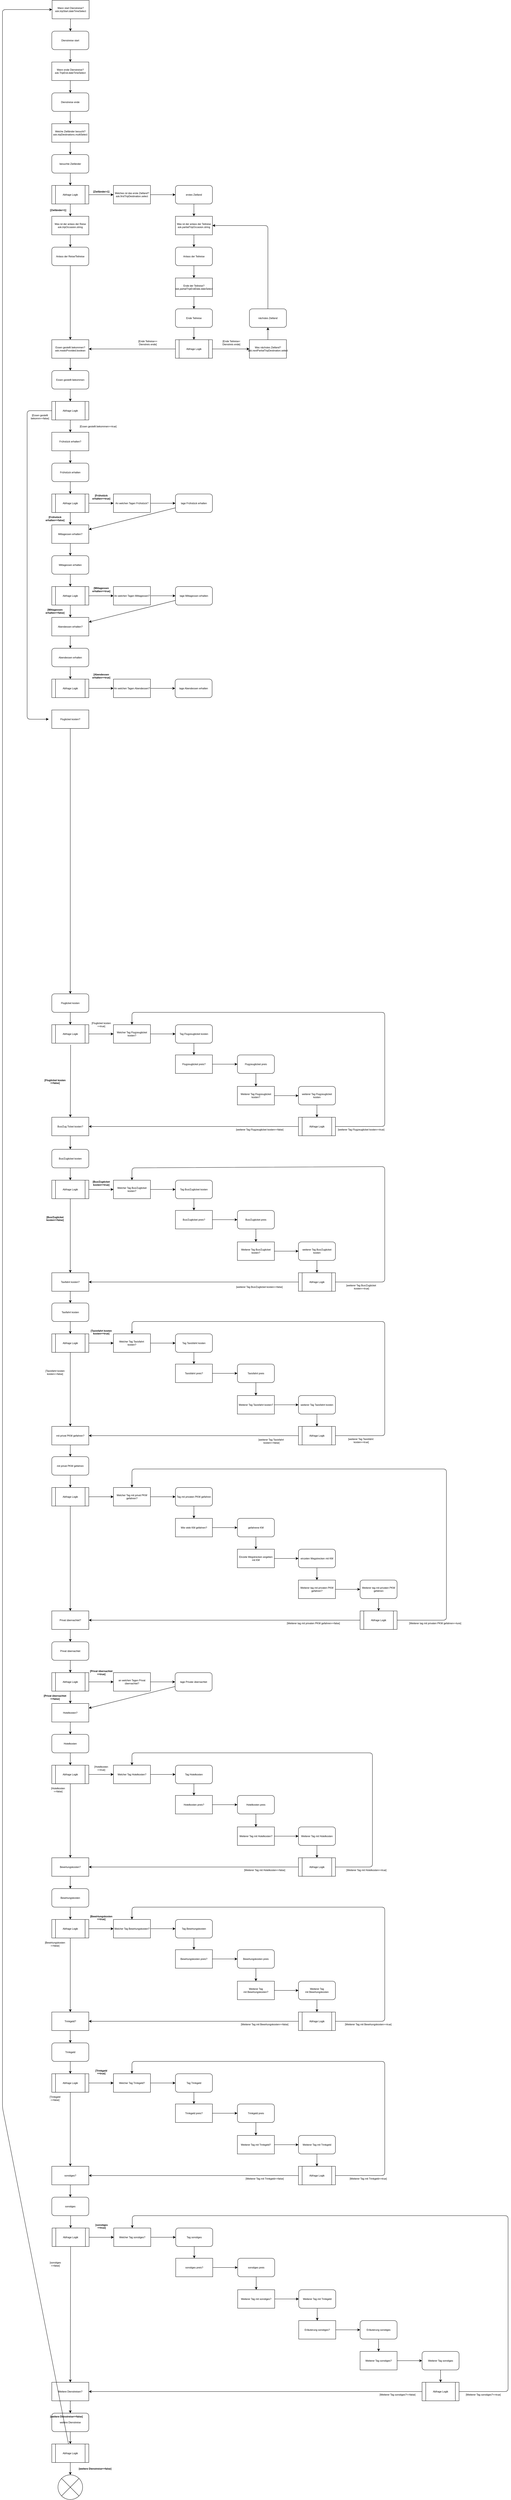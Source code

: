<mxfile version="20.3.0" type="device"><diagram id="L4NvkSTI6OKeX2f231ty" name="Seite-1"><mxGraphModel dx="4382" dy="2163" grid="1" gridSize="10" guides="1" tooltips="1" connect="1" arrows="1" fold="1" page="1" pageScale="1" pageWidth="827" pageHeight="1169" math="0" shadow="0"><root><mxCell id="0"/><mxCell id="1" parent="0"/><mxCell id="QfeDqmOQfvV1Y4iZlrYc-1" value="Wann start Dienstreise?&lt;br style=&quot;font-size: 8px;&quot;&gt;&lt;font style=&quot;font-size: 8px;&quot;&gt;ask.tripStart.dateTimeSelect&lt;/font&gt;" style="rounded=0;whiteSpace=wrap;html=1;fontColor=#000000;labelBackgroundColor=none;fontSize=8;fontFamily=Arial;" parent="1" vertex="1"><mxGeometry x="41" y="40" width="120" height="60" as="geometry"/></mxCell><mxCell id="QfeDqmOQfvV1Y4iZlrYc-8" value="" style="edgeStyle=orthogonalEdgeStyle;rounded=0;orthogonalLoop=1;jettySize=auto;html=1;strokeColor=default;fontStyle=1;fontColor=#000000;labelBackgroundColor=none;fontSize=8;fontFamily=Arial;" parent="1" source="QfeDqmOQfvV1Y4iZlrYc-2" target="QfeDqmOQfvV1Y4iZlrYc-7" edge="1"><mxGeometry relative="1" as="geometry"/></mxCell><mxCell id="QfeDqmOQfvV1Y4iZlrYc-2" value="Dienstreise start" style="rounded=1;whiteSpace=wrap;html=1;fontColor=#000000;labelBackgroundColor=none;fontSize=8;fontFamily=Arial;" parent="1" vertex="1"><mxGeometry x="40" y="140" width="120" height="60" as="geometry"/></mxCell><mxCell id="QfeDqmOQfvV1Y4iZlrYc-4" value="" style="endArrow=classic;html=1;rounded=0;strokeColor=default;fontStyle=1;fontColor=#000000;labelBackgroundColor=none;fontSize=8;fontFamily=Arial;" parent="1" source="QfeDqmOQfvV1Y4iZlrYc-1" target="QfeDqmOQfvV1Y4iZlrYc-2" edge="1"><mxGeometry width="50" height="50" relative="1" as="geometry"><mxPoint x="80" y="290" as="sourcePoint"/><mxPoint x="130" y="240" as="targetPoint"/></mxGeometry></mxCell><mxCell id="QfeDqmOQfvV1Y4iZlrYc-12" value="" style="edgeStyle=orthogonalEdgeStyle;rounded=0;orthogonalLoop=1;jettySize=auto;html=1;strokeColor=default;fontStyle=1;fontColor=#000000;labelBackgroundColor=none;fontSize=8;fontFamily=Arial;" parent="1" source="QfeDqmOQfvV1Y4iZlrYc-7" target="QfeDqmOQfvV1Y4iZlrYc-10" edge="1"><mxGeometry relative="1" as="geometry"/></mxCell><mxCell id="QfeDqmOQfvV1Y4iZlrYc-7" value="Wann ende Dienstreise?&lt;br style=&quot;font-size: 8px;&quot;&gt;&lt;font style=&quot;font-size: 8px;&quot;&gt;ask.TripEnd.dateTimeSelect&lt;/font&gt;" style="rounded=0;whiteSpace=wrap;html=1;fontColor=#000000;labelBackgroundColor=none;fontSize=8;fontFamily=Arial;" parent="1" vertex="1"><mxGeometry x="40" y="240" width="120" height="60" as="geometry"/></mxCell><mxCell id="QfeDqmOQfvV1Y4iZlrYc-15" value="" style="edgeStyle=orthogonalEdgeStyle;rounded=0;orthogonalLoop=1;jettySize=auto;html=1;strokeColor=default;fontStyle=1;fontColor=#000000;labelBackgroundColor=none;fontSize=8;fontFamily=Arial;" parent="1" source="QfeDqmOQfvV1Y4iZlrYc-10" target="QfeDqmOQfvV1Y4iZlrYc-13" edge="1"><mxGeometry relative="1" as="geometry"/></mxCell><mxCell id="QfeDqmOQfvV1Y4iZlrYc-10" value="Dienstreise ende" style="rounded=1;whiteSpace=wrap;html=1;fontColor=#000000;labelBackgroundColor=none;fontSize=8;fontFamily=Arial;" parent="1" vertex="1"><mxGeometry x="40" y="340" width="120" height="60" as="geometry"/></mxCell><mxCell id="QfeDqmOQfvV1Y4iZlrYc-17" value="" style="edgeStyle=orthogonalEdgeStyle;rounded=0;orthogonalLoop=1;jettySize=auto;html=1;strokeColor=default;fontStyle=1;fontColor=#000000;labelBackgroundColor=none;fontSize=8;fontFamily=Arial;" parent="1" source="QfeDqmOQfvV1Y4iZlrYc-13" target="QfeDqmOQfvV1Y4iZlrYc-16" edge="1"><mxGeometry relative="1" as="geometry"/></mxCell><mxCell id="QfeDqmOQfvV1Y4iZlrYc-13" value="Welche Zielländer besucht?&lt;br style=&quot;font-size: 8px;&quot;&gt;&lt;font style=&quot;font-size: 8px;&quot;&gt;ask.tripDestinations.multiSelect&lt;/font&gt;" style="rounded=0;whiteSpace=wrap;html=1;fontColor=#000000;labelBackgroundColor=none;fontSize=8;fontFamily=Arial;" parent="1" vertex="1"><mxGeometry x="40" y="440" width="120" height="60" as="geometry"/></mxCell><mxCell id="QfeDqmOQfvV1Y4iZlrYc-29" value="" style="edgeStyle=orthogonalEdgeStyle;rounded=0;orthogonalLoop=1;jettySize=auto;html=1;strokeColor=default;fontStyle=1;fontColor=#000000;labelBackgroundColor=none;fontSize=8;fontFamily=Arial;" parent="1" source="QfeDqmOQfvV1Y4iZlrYc-16" target="QfeDqmOQfvV1Y4iZlrYc-21" edge="1"><mxGeometry relative="1" as="geometry"/></mxCell><mxCell id="QfeDqmOQfvV1Y4iZlrYc-16" value="besuchte Zielländer" style="rounded=1;whiteSpace=wrap;html=1;fontColor=#000000;labelBackgroundColor=none;fontSize=8;fontFamily=Arial;" parent="1" vertex="1"><mxGeometry x="40" y="540" width="120" height="60" as="geometry"/></mxCell><mxCell id="QfeDqmOQfvV1Y4iZlrYc-23" value="[Zielländer=1]" style="edgeStyle=orthogonalEdgeStyle;rounded=0;orthogonalLoop=1;jettySize=auto;html=1;strokeColor=default;fontStyle=1;fontColor=#000000;labelBackgroundColor=none;fontSize=8;fontFamily=Arial;" parent="1" source="QfeDqmOQfvV1Y4iZlrYc-21" target="QfeDqmOQfvV1Y4iZlrYc-22" edge="1"><mxGeometry y="-40" relative="1" as="geometry"><mxPoint as="offset"/></mxGeometry></mxCell><mxCell id="QfeDqmOQfvV1Y4iZlrYc-25" value="[Zielländer&amp;gt;1]" style="edgeStyle=orthogonalEdgeStyle;rounded=0;orthogonalLoop=1;jettySize=auto;html=1;strokeColor=default;fontStyle=1;fontColor=#000000;labelBackgroundColor=none;fontSize=8;fontFamily=Arial;" parent="1" source="QfeDqmOQfvV1Y4iZlrYc-21" target="QfeDqmOQfvV1Y4iZlrYc-24" edge="1"><mxGeometry y="10" relative="1" as="geometry"><mxPoint as="offset"/></mxGeometry></mxCell><mxCell id="QfeDqmOQfvV1Y4iZlrYc-21" value="Abfrage Logik" style="shape=process;whiteSpace=wrap;html=1;backgroundOutline=1;fontColor=#000000;labelBackgroundColor=none;fontSize=8;fontFamily=Arial;" parent="1" vertex="1"><mxGeometry x="40" y="640" width="120" height="60" as="geometry"/></mxCell><mxCell id="QfeDqmOQfvV1Y4iZlrYc-34" value="" style="edgeStyle=orthogonalEdgeStyle;rounded=0;orthogonalLoop=1;jettySize=auto;html=1;strokeColor=default;fontStyle=1;fontColor=#000000;labelBackgroundColor=none;fontSize=8;fontFamily=Arial;" parent="1" source="QfeDqmOQfvV1Y4iZlrYc-22" target="QfeDqmOQfvV1Y4iZlrYc-33" edge="1"><mxGeometry relative="1" as="geometry"/></mxCell><mxCell id="QfeDqmOQfvV1Y4iZlrYc-22" value="Was ist der anlass der Reise&lt;br style=&quot;font-size: 8px;&quot;&gt;&lt;font style=&quot;font-size: 8px;&quot;&gt;ask.tripOccasion.string&lt;/font&gt;" style="rounded=0;whiteSpace=wrap;html=1;fontColor=#000000;labelBackgroundColor=none;fontSize=8;fontFamily=Arial;" parent="1" vertex="1"><mxGeometry x="40" y="740" width="120" height="60" as="geometry"/></mxCell><mxCell id="QfeDqmOQfvV1Y4iZlrYc-31" value="" style="edgeStyle=orthogonalEdgeStyle;rounded=0;orthogonalLoop=1;jettySize=auto;html=1;strokeColor=default;fontStyle=1;fontColor=#000000;labelBackgroundColor=none;fontSize=8;fontFamily=Arial;" parent="1" source="QfeDqmOQfvV1Y4iZlrYc-24" target="QfeDqmOQfvV1Y4iZlrYc-30" edge="1"><mxGeometry relative="1" as="geometry"/></mxCell><mxCell id="QfeDqmOQfvV1Y4iZlrYc-24" value="Welches ist das erste Zielland?&lt;br style=&quot;font-size: 8px;&quot;&gt;&lt;font style=&quot;font-size: 8px;&quot;&gt;ask.firstTripDestination.select&lt;/font&gt;" style="rounded=0;whiteSpace=wrap;html=1;fontColor=#000000;labelBackgroundColor=none;fontSize=8;fontFamily=Arial;" parent="1" vertex="1"><mxGeometry x="240" y="640" width="120" height="60" as="geometry"/></mxCell><mxCell id="8" value="" style="edgeStyle=none;html=1;fontStyle=1;fontColor=#000000;labelBackgroundColor=none;fontSize=8;fontFamily=Arial;" parent="1" source="QfeDqmOQfvV1Y4iZlrYc-30" target="7" edge="1"><mxGeometry relative="1" as="geometry"/></mxCell><mxCell id="QfeDqmOQfvV1Y4iZlrYc-30" value="erstes Zielland" style="rounded=1;whiteSpace=wrap;html=1;fontColor=#000000;labelBackgroundColor=none;fontSize=8;fontFamily=Arial;" parent="1" vertex="1"><mxGeometry x="441" y="640" width="120" height="60" as="geometry"/></mxCell><mxCell id="32" style="edgeStyle=none;html=1;fontStyle=1;fontColor=#000000;labelBackgroundColor=none;fontSize=8;fontFamily=Arial;" parent="1" source="QfeDqmOQfvV1Y4iZlrYc-33" target="453" edge="1"><mxGeometry relative="1" as="geometry"><mxPoint x="100" y="1140" as="targetPoint"/></mxGeometry></mxCell><mxCell id="QfeDqmOQfvV1Y4iZlrYc-33" value="Anlass der Reise/Teilreise" style="rounded=1;whiteSpace=wrap;html=1;fontColor=#000000;labelBackgroundColor=none;fontSize=8;fontFamily=Arial;" parent="1" vertex="1"><mxGeometry x="40" y="840" width="120" height="60" as="geometry"/></mxCell><mxCell id="10" value="" style="edgeStyle=none;html=1;fontStyle=1;fontColor=#000000;labelBackgroundColor=none;fontSize=8;fontFamily=Arial;" parent="1" source="7" target="9" edge="1"><mxGeometry relative="1" as="geometry"/></mxCell><mxCell id="7" value="Was ist der anlass der Teilreise&lt;br style=&quot;font-size: 8px;&quot;&gt;&lt;font style=&quot;font-size: 8px;&quot;&gt;ask.partialTripOccasion.string&lt;/font&gt;" style="rounded=0;whiteSpace=wrap;html=1;fontColor=#000000;labelBackgroundColor=none;fontSize=8;fontFamily=Arial;" parent="1" vertex="1"><mxGeometry x="441" y="740" width="120" height="60" as="geometry"/></mxCell><mxCell id="13" value="" style="edgeStyle=none;html=1;fontStyle=1;fontColor=#000000;labelBackgroundColor=none;fontSize=8;fontFamily=Arial;" parent="1" source="9" target="12" edge="1"><mxGeometry relative="1" as="geometry"/></mxCell><mxCell id="9" value="Anlass der Teilreise" style="rounded=1;whiteSpace=wrap;html=1;fontColor=#000000;labelBackgroundColor=none;fontSize=8;fontFamily=Arial;" parent="1" vertex="1"><mxGeometry x="441" y="840" width="120" height="60" as="geometry"/></mxCell><mxCell id="24" style="edgeStyle=none;html=1;fontStyle=1;fontColor=#000000;labelBackgroundColor=none;fontSize=8;fontFamily=Arial;" parent="1" source="11" target="23" edge="1"><mxGeometry relative="1" as="geometry"/></mxCell><mxCell id="30" value="[Ende Teilreise&amp;lt;&lt;br style=&quot;font-size: 8px;&quot;&gt;Dienstreis ende]" style="edgeLabel;html=1;align=center;verticalAlign=middle;resizable=0;points=[];fontColor=#000000;labelBackgroundColor=none;fontSize=8;fontFamily=Arial;" parent="24" vertex="1" connectable="0"><mxGeometry x="0.256" y="-1" relative="1" as="geometry"><mxPoint x="-15" y="-21" as="offset"/></mxGeometry></mxCell><mxCell id="52" style="edgeStyle=none;html=1;fontStyle=1;fontColor=#000000;labelBackgroundColor=none;fontSize=8;fontFamily=Arial;" parent="1" source="11" target="453" edge="1"><mxGeometry relative="1" as="geometry"/></mxCell><mxCell id="360" value="[Ende Teilreise==&lt;br style=&quot;font-size: 8px;&quot;&gt;Dienstreis ende]" style="edgeLabel;html=1;align=center;verticalAlign=middle;resizable=0;points=[];fontColor=#000000;labelBackgroundColor=none;fontSize=8;fontFamily=Arial;" parent="52" vertex="1" connectable="0"><mxGeometry x="-0.504" y="1" relative="1" as="geometry"><mxPoint x="-21" y="-21" as="offset"/></mxGeometry></mxCell><mxCell id="11" value="Abfrage Logik" style="shape=process;whiteSpace=wrap;html=1;backgroundOutline=1;fontColor=#000000;labelBackgroundColor=none;fontSize=8;fontFamily=Arial;" parent="1" vertex="1"><mxGeometry x="441" y="1140" width="120" height="60" as="geometry"/></mxCell><mxCell id="17" value="" style="edgeStyle=none;html=1;fontStyle=1;fontColor=#000000;labelBackgroundColor=none;fontSize=8;fontFamily=Arial;" parent="1" source="12" target="16" edge="1"><mxGeometry relative="1" as="geometry"/></mxCell><mxCell id="12" value="Ende der Teilreise?&lt;br style=&quot;font-size: 8px;&quot;&gt;&lt;font style=&quot;font-size: 8px;&quot;&gt;ask.partialTripEndDate.dateSelect&lt;/font&gt;" style="rounded=0;whiteSpace=wrap;html=1;fontColor=#000000;labelBackgroundColor=none;fontSize=8;fontFamily=Arial;" parent="1" vertex="1"><mxGeometry x="441" y="940" width="120" height="60" as="geometry"/></mxCell><mxCell id="22" value="" style="edgeStyle=none;html=1;fontStyle=1;fontColor=#000000;labelBackgroundColor=none;fontSize=8;fontFamily=Arial;" parent="1" source="16" target="11" edge="1"><mxGeometry relative="1" as="geometry"/></mxCell><mxCell id="16" value="Ende Teilreise" style="rounded=1;whiteSpace=wrap;html=1;fontColor=#000000;labelBackgroundColor=none;fontSize=8;fontFamily=Arial;" parent="1" vertex="1"><mxGeometry x="441" y="1040" width="120" height="60" as="geometry"/></mxCell><mxCell id="28" value="" style="edgeStyle=none;html=1;fontStyle=1;fontColor=#000000;labelBackgroundColor=none;fontSize=8;fontFamily=Arial;" parent="1" source="23" target="27" edge="1"><mxGeometry relative="1" as="geometry"/></mxCell><mxCell id="23" value="Was nächstes Zielland?&lt;br style=&quot;font-size: 8px;&quot;&gt;&lt;font style=&quot;font-size: 8px;&quot;&gt;ask.nextPartialTripDestination.select&lt;/font&gt;" style="rounded=0;whiteSpace=wrap;html=1;fontColor=#000000;labelBackgroundColor=none;fontSize=8;fontFamily=Arial;" parent="1" vertex="1"><mxGeometry x="681" y="1140" width="120" height="60" as="geometry"/></mxCell><mxCell id="29" style="edgeStyle=none;html=1;fontStyle=1;fontColor=#000000;labelBackgroundColor=none;fontSize=8;fontFamily=Arial;" parent="1" source="27" target="7" edge="1"><mxGeometry relative="1" as="geometry"><Array as="points"><mxPoint x="741" y="770"/></Array></mxGeometry></mxCell><mxCell id="27" value="nächstes Zielland" style="rounded=1;whiteSpace=wrap;html=1;fontColor=#000000;labelBackgroundColor=none;fontSize=8;fontFamily=Arial;" parent="1" vertex="1"><mxGeometry x="681" y="1040" width="120" height="60" as="geometry"/></mxCell><mxCell id="54" value="" style="edgeStyle=none;html=1;fontStyle=1;fontColor=#000000;labelBackgroundColor=none;fontSize=8;fontFamily=Arial;" parent="1" source="51" target="53" edge="1"><mxGeometry relative="1" as="geometry"/></mxCell><mxCell id="51" value="Frühstück erhalten?" style="rounded=0;whiteSpace=wrap;html=1;fontColor=#000000;labelBackgroundColor=none;fontSize=8;fontFamily=Arial;" parent="1" vertex="1"><mxGeometry x="40" y="1440" width="120" height="60" as="geometry"/></mxCell><mxCell id="56" value="" style="edgeStyle=none;html=1;fontStyle=1;fontColor=#000000;labelBackgroundColor=none;fontSize=8;fontFamily=Arial;" parent="1" source="53" target="55" edge="1"><mxGeometry relative="1" as="geometry"/></mxCell><mxCell id="53" value="Frühstück erhalten" style="rounded=1;whiteSpace=wrap;html=1;fontColor=#000000;labelBackgroundColor=none;fontSize=8;fontFamily=Arial;" parent="1" vertex="1"><mxGeometry x="40" y="1540" width="120" height="60" as="geometry"/></mxCell><mxCell id="59" value="&lt;span style=&quot;font-size: 8px;&quot;&gt;[&lt;span style=&quot;font-size: 8px;&quot;&gt;Frühstück&lt;br style=&quot;font-size: 8px;&quot;&gt;erhalten==true]&lt;/span&gt;&lt;/span&gt;" style="edgeStyle=none;html=1;fontStyle=1;fontColor=#000000;labelBackgroundColor=none;fontSize=8;fontFamily=Arial;" parent="1" source="55" target="58" edge="1"><mxGeometry y="20" relative="1" as="geometry"><mxPoint as="offset"/></mxGeometry></mxCell><mxCell id="66" value="&lt;span style=&quot;font-size: 8px;&quot;&gt;&lt;span style=&quot;font-family: Helvetica; font-size: 8px; font-style: normal; font-variant-ligatures: normal; font-variant-caps: normal; letter-spacing: normal; orphans: 2; text-align: center; text-indent: 0px; text-transform: none; widows: 2; word-spacing: 0px; -webkit-text-stroke-width: 0px; text-decoration-thickness: initial; text-decoration-style: initial; text-decoration-color: initial; float: none; display: inline !important;&quot;&gt;[&lt;/span&gt;&lt;span style=&quot;border-color: rgb(0, 0, 0); font-family: Helvetica; font-style: normal; font-variant-ligatures: normal; font-variant-caps: normal; letter-spacing: normal; orphans: 2; text-align: center; text-indent: 0px; text-transform: none; widows: 2; word-spacing: 0px; -webkit-text-stroke-width: 0px; text-decoration-thickness: initial; text-decoration-style: initial; text-decoration-color: initial; font-size: 8px;&quot;&gt;Frühstück&lt;br style=&quot;border-color: rgb(0, 0, 0); font-size: 8px;&quot;&gt;erhalten==false]&lt;/span&gt;&lt;/span&gt;" style="edgeStyle=none;html=1;fontStyle=1;fontColor=#000000;labelBackgroundColor=none;fontSize=8;fontFamily=Arial;" parent="1" source="55" target="64" edge="1"><mxGeometry y="-50" relative="1" as="geometry"><mxPoint as="offset"/></mxGeometry></mxCell><mxCell id="55" value="Abfrage Logik" style="shape=process;whiteSpace=wrap;html=1;backgroundOutline=1;fontColor=#000000;labelBackgroundColor=none;fontSize=8;fontFamily=Arial;" parent="1" vertex="1"><mxGeometry x="40" y="1640" width="120" height="60" as="geometry"/></mxCell><mxCell id="61" value="" style="edgeStyle=none;html=1;fontStyle=1;fontColor=#000000;labelBackgroundColor=none;fontSize=8;fontFamily=Arial;" parent="1" source="58" target="60" edge="1"><mxGeometry relative="1" as="geometry"/></mxCell><mxCell id="58" value="An welchen Tagen Frühstück?" style="rounded=0;whiteSpace=wrap;html=1;fontColor=#000000;labelBackgroundColor=none;fontSize=8;fontFamily=Arial;" parent="1" vertex="1"><mxGeometry x="240" y="1640" width="120" height="60" as="geometry"/></mxCell><mxCell id="65" style="edgeStyle=none;html=1;fontStyle=1;fontColor=#000000;labelBackgroundColor=none;fontSize=8;fontFamily=Arial;" parent="1" source="60" target="64" edge="1"><mxGeometry relative="1" as="geometry"/></mxCell><mxCell id="60" value="tage Frühstück erhalten" style="rounded=1;whiteSpace=wrap;html=1;fontColor=#000000;labelBackgroundColor=none;fontSize=8;fontFamily=Arial;" parent="1" vertex="1"><mxGeometry x="441" y="1640" width="120" height="60" as="geometry"/></mxCell><mxCell id="69" value="" style="edgeStyle=none;html=1;fontStyle=1;fontColor=#000000;labelBackgroundColor=none;fontSize=8;fontFamily=Arial;" parent="1" source="64" target="68" edge="1"><mxGeometry relative="1" as="geometry"/></mxCell><mxCell id="64" value="Mittagessen erhalten?" style="rounded=0;whiteSpace=wrap;html=1;fontColor=#000000;labelBackgroundColor=none;fontSize=8;fontFamily=Arial;" parent="1" vertex="1"><mxGeometry x="40" y="1740" width="120" height="60" as="geometry"/></mxCell><mxCell id="72" value="" style="edgeStyle=none;html=1;fontStyle=1;fontColor=#000000;labelBackgroundColor=none;fontSize=8;fontFamily=Arial;" parent="1" source="68" target="71" edge="1"><mxGeometry relative="1" as="geometry"/></mxCell><mxCell id="68" value="Mittagessen erhalten" style="rounded=1;whiteSpace=wrap;html=1;fontColor=#000000;labelBackgroundColor=none;fontSize=8;fontFamily=Arial;" parent="1" vertex="1"><mxGeometry x="40" y="1840" width="120" height="60" as="geometry"/></mxCell><mxCell id="71" value="Abfrage Logik" style="shape=process;whiteSpace=wrap;html=1;backgroundOutline=1;fontColor=#000000;labelBackgroundColor=none;fontSize=8;fontFamily=Arial;" parent="1" vertex="1"><mxGeometry x="40" y="1940" width="120" height="60" as="geometry"/></mxCell><mxCell id="75" value="&lt;span style=&quot;font-size: 8px;&quot;&gt;[&lt;span style=&quot;font-size: 8px;&quot;&gt;Mittagessen&lt;br style=&quot;font-size: 8px;&quot;&gt;erhalten==true]&lt;/span&gt;&lt;/span&gt;" style="edgeStyle=none;html=1;fontStyle=1;fontColor=#000000;labelBackgroundColor=none;fontSize=8;fontFamily=Arial;" parent="1" source="71" target="77" edge="1"><mxGeometry y="20" relative="1" as="geometry"><mxPoint x="160" y="1970" as="sourcePoint"/><mxPoint as="offset"/></mxGeometry></mxCell><mxCell id="76" value="" style="edgeStyle=none;html=1;fontStyle=1;fontColor=#000000;labelBackgroundColor=none;fontSize=8;fontFamily=Arial;" parent="1" source="77" target="78" edge="1"><mxGeometry relative="1" as="geometry"/></mxCell><mxCell id="77" value="An welchen Tagen Mittagessen?" style="rounded=0;whiteSpace=wrap;html=1;fontColor=#000000;labelBackgroundColor=none;fontSize=8;fontFamily=Arial;" parent="1" vertex="1"><mxGeometry x="240" y="1940" width="120" height="60" as="geometry"/></mxCell><mxCell id="92" style="edgeStyle=none;html=1;fontStyle=1;fontColor=#000000;labelBackgroundColor=none;fontSize=8;fontFamily=Arial;" parent="1" source="78" target="82" edge="1"><mxGeometry relative="1" as="geometry"/></mxCell><mxCell id="78" value="tage Mittagessen erhalten" style="rounded=1;whiteSpace=wrap;html=1;fontColor=#000000;labelBackgroundColor=none;fontSize=8;fontFamily=Arial;" parent="1" vertex="1"><mxGeometry x="441" y="1940" width="120" height="60" as="geometry"/></mxCell><mxCell id="80" value="&lt;span style=&quot;font-size: 8px;&quot;&gt;&lt;span style=&quot;font-family: Helvetica; font-size: 8px; font-style: normal; font-variant-ligatures: normal; font-variant-caps: normal; letter-spacing: normal; orphans: 2; text-align: center; text-indent: 0px; text-transform: none; widows: 2; word-spacing: 0px; -webkit-text-stroke-width: 0px; text-decoration-thickness: initial; text-decoration-style: initial; text-decoration-color: initial; float: none; display: inline !important;&quot;&gt;[&lt;/span&gt;&lt;span style=&quot;border-color: rgb(0, 0, 0); font-family: Helvetica; font-style: normal; font-variant-ligatures: normal; font-variant-caps: normal; letter-spacing: normal; orphans: 2; text-align: center; text-indent: 0px; text-transform: none; widows: 2; word-spacing: 0px; -webkit-text-stroke-width: 0px; text-decoration-thickness: initial; text-decoration-style: initial; text-decoration-color: initial; font-size: 8px;&quot;&gt;Mittagessen&lt;br style=&quot;border-color: rgb(0, 0, 0); font-size: 8px;&quot;&gt;erhalten==false]&lt;/span&gt;&lt;/span&gt;" style="edgeStyle=none;html=1;fontStyle=1;fontColor=#000000;labelBackgroundColor=none;fontSize=8;fontFamily=Arial;" parent="1" source="71" target="82" edge="1"><mxGeometry y="-50" relative="1" as="geometry"><mxPoint x="100" y="2000" as="sourcePoint"/><mxPoint as="offset"/></mxGeometry></mxCell><mxCell id="81" value="" style="edgeStyle=none;html=1;fontStyle=1;fontColor=#000000;labelBackgroundColor=none;fontSize=8;fontFamily=Arial;" parent="1" source="82" target="84" edge="1"><mxGeometry relative="1" as="geometry"/></mxCell><mxCell id="82" value="Abendessen erhalten?" style="rounded=0;whiteSpace=wrap;html=1;fontColor=#000000;labelBackgroundColor=none;fontSize=8;fontFamily=Arial;" parent="1" vertex="1"><mxGeometry x="40" y="2040" width="120" height="60" as="geometry"/></mxCell><mxCell id="83" value="" style="edgeStyle=none;html=1;fontStyle=1;fontColor=#000000;labelBackgroundColor=none;fontSize=8;fontFamily=Arial;" parent="1" source="84" target="86" edge="1"><mxGeometry relative="1" as="geometry"/></mxCell><mxCell id="84" value="Abendessen erhalten" style="rounded=1;whiteSpace=wrap;html=1;fontColor=#000000;labelBackgroundColor=none;fontSize=8;fontFamily=Arial;" parent="1" vertex="1"><mxGeometry x="40" y="2140" width="120" height="60" as="geometry"/></mxCell><mxCell id="86" value="Abfrage Logik" style="shape=process;whiteSpace=wrap;html=1;backgroundOutline=1;fontColor=#000000;labelBackgroundColor=none;fontSize=8;fontFamily=Arial;" parent="1" vertex="1"><mxGeometry x="40" y="2240" width="120" height="60" as="geometry"/></mxCell><mxCell id="87" value="[&lt;span style=&quot;font-size: 8px;&quot;&gt;Abendessen&lt;/span&gt;&lt;span style=&quot;font-size: 8px;&quot;&gt;&lt;br style=&quot;font-size: 8px;&quot;&gt;erhalten==true]&lt;/span&gt;" style="edgeStyle=none;html=1;fontStyle=1;fontColor=#000000;labelBackgroundColor=none;fontSize=8;fontFamily=Arial;" parent="1" source="86" target="89" edge="1"><mxGeometry y="40" relative="1" as="geometry"><mxPoint x="160" y="2270" as="sourcePoint"/><mxPoint as="offset"/></mxGeometry></mxCell><mxCell id="88" value="" style="edgeStyle=none;html=1;fontStyle=1;fontColor=#000000;labelBackgroundColor=none;fontSize=8;fontFamily=Arial;" parent="1" source="89" target="90" edge="1"><mxGeometry relative="1" as="geometry"/></mxCell><mxCell id="89" value="An welchen Tagen Abendessen?" style="rounded=0;whiteSpace=wrap;html=1;fontColor=#000000;labelBackgroundColor=none;fontSize=8;fontFamily=Arial;" parent="1" vertex="1"><mxGeometry x="240" y="2240" width="120" height="60" as="geometry"/></mxCell><mxCell id="90" value="tage Abendessen erhalten" style="rounded=1;whiteSpace=wrap;html=1;fontColor=#000000;labelBackgroundColor=none;fontSize=8;fontFamily=Arial;" parent="1" vertex="1"><mxGeometry x="440" y="2240" width="120" height="60" as="geometry"/></mxCell><mxCell id="99" value="" style="edgeStyle=none;html=1;fontStyle=1;fontColor=#000000;labelBackgroundColor=none;fontSize=8;fontFamily=Arial;" parent="1" source="93" target="98" edge="1"><mxGeometry relative="1" as="geometry"/></mxCell><mxCell id="93" value="Flugticket kosten?" style="rounded=0;whiteSpace=wrap;html=1;fontColor=#000000;labelBackgroundColor=none;fontSize=8;fontFamily=Arial;" parent="1" vertex="1"><mxGeometry x="40" y="2340" width="120" height="60" as="geometry"/></mxCell><mxCell id="103" value="" style="edgeStyle=none;html=1;fontStyle=1;fontColor=#000000;labelBackgroundColor=none;fontSize=8;fontFamily=Arial;" parent="1" source="98" target="102" edge="1"><mxGeometry relative="1" as="geometry"/></mxCell><mxCell id="98" value="Flugticket kosten" style="rounded=1;whiteSpace=wrap;html=1;fontColor=#000000;labelBackgroundColor=none;fontSize=8;fontFamily=Arial;" parent="1" vertex="1"><mxGeometry x="40" y="3260" width="120" height="60" as="geometry"/></mxCell><mxCell id="106" value="" style="edgeStyle=none;html=1;fontStyle=1;fontColor=#000000;labelBackgroundColor=none;fontSize=8;fontFamily=Arial;" parent="1" source="102" target="178" edge="1"><mxGeometry relative="1" as="geometry"><mxPoint x="240" y="3390" as="targetPoint"/></mxGeometry></mxCell><mxCell id="110" value="[&lt;span style=&quot;font-size: 8px;&quot;&gt;Flugticket kosten&lt;br style=&quot;font-size: 8px;&quot;&gt;==true]&lt;/span&gt;" style="edgeLabel;html=1;align=center;verticalAlign=middle;resizable=0;points=[];fontColor=#000000;labelBackgroundColor=none;fontSize=8;fontFamily=Arial;" parent="106" vertex="1" connectable="0"><mxGeometry x="0.376" y="2" relative="1" as="geometry"><mxPoint x="-15" y="-28" as="offset"/></mxGeometry></mxCell><mxCell id="109" value="&lt;br style=&quot;font-size: 8px;&quot;&gt;&lt;span style=&quot;font-family: Helvetica; font-size: 8px; font-style: normal; font-variant-ligatures: normal; font-variant-caps: normal; letter-spacing: normal; orphans: 2; text-align: center; text-indent: 0px; text-transform: none; widows: 2; word-spacing: 0px; -webkit-text-stroke-width: 0px; text-decoration-thickness: initial; text-decoration-style: initial; text-decoration-color: initial; float: none; display: inline !important;&quot;&gt;[&lt;/span&gt;&lt;span style=&quot;border-color: rgb(0, 0, 0); font-family: Helvetica; font-style: normal; font-variant-ligatures: normal; font-variant-caps: normal; letter-spacing: normal; orphans: 2; text-align: center; text-indent: 0px; text-transform: none; widows: 2; word-spacing: 0px; -webkit-text-stroke-width: 0px; text-decoration-thickness: initial; text-decoration-style: initial; text-decoration-color: initial; font-size: 8px;&quot;&gt;Flugticket kosten&lt;br style=&quot;border-color: rgb(0, 0, 0); font-size: 8px;&quot;&gt;==false]&lt;/span&gt;&lt;br style=&quot;font-size: 8px;&quot;&gt;" style="edgeStyle=none;html=1;fontStyle=1;fontColor=#000000;labelBackgroundColor=none;fontSize=8;fontFamily=Arial;" parent="1" target="108" edge="1"><mxGeometry x="-0.02" y="-51" relative="1" as="geometry"><mxPoint x="101" y="3425" as="sourcePoint"/><mxPoint x="101" y="3463" as="targetPoint"/><mxPoint as="offset"/></mxGeometry></mxCell><mxCell id="102" value="Abfrage Logik" style="shape=process;whiteSpace=wrap;html=1;backgroundOutline=1;fontColor=#000000;labelBackgroundColor=none;fontSize=8;fontFamily=Arial;" parent="1" vertex="1"><mxGeometry x="40" y="3360" width="120" height="60" as="geometry"/></mxCell><mxCell id="156" value="" style="edgeStyle=none;html=1;fontStyle=1;fontColor=#000000;labelBackgroundColor=none;fontSize=8;fontFamily=Arial;" parent="1" target="155" edge="1"><mxGeometry relative="1" as="geometry"><mxPoint x="100" y="3764" as="sourcePoint"/></mxGeometry></mxCell><mxCell id="192" value="" style="edgeStyle=none;html=1;fontStyle=1;fontColor=#000000;labelBackgroundColor=none;fontSize=8;fontFamily=Arial;" parent="1" source="108" target="155" edge="1"><mxGeometry relative="1" as="geometry"/></mxCell><mxCell id="108" value="Bus/Zug Ticket kosten?" style="rounded=0;whiteSpace=wrap;html=1;fontColor=#000000;labelBackgroundColor=none;fontSize=8;fontFamily=Arial;" parent="1" vertex="1"><mxGeometry x="40" y="3660" width="120" height="60" as="geometry"/></mxCell><mxCell id="136" value="&lt;span style=&quot;font-family: Helvetica; font-size: 8px; font-style: normal; font-variant-ligatures: normal; font-variant-caps: normal; letter-spacing: normal; orphans: 2; text-align: center; text-indent: 0px; text-transform: none; widows: 2; word-spacing: 0px; -webkit-text-stroke-width: 0px; text-decoration-thickness: initial; text-decoration-style: initial; text-decoration-color: initial; float: none; display: inline !important;&quot;&gt;[Bus/Zug&lt;/span&gt;&lt;span style=&quot;border-color: rgb(0, 0, 0); font-family: Helvetica; font-style: normal; font-variant-ligatures: normal; font-variant-caps: normal; letter-spacing: normal; orphans: 2; text-align: center; text-indent: 0px; text-transform: none; widows: 2; word-spacing: 0px; -webkit-text-stroke-width: 0px; text-decoration-thickness: initial; text-decoration-style: initial; text-decoration-color: initial; font-size: 8px;&quot;&gt;ticket&lt;br style=&quot;font-size: 8px;&quot;&gt;kosten==true]&lt;/span&gt;" style="edgeStyle=none;html=1;fontStyle=1;fontColor=#000000;labelBackgroundColor=none;fontSize=8;fontFamily=Arial;" parent="1" source="138" target="200" edge="1"><mxGeometry y="20" relative="1" as="geometry"><mxPoint as="offset"/><mxPoint x="240" y="3894" as="targetPoint"/></mxGeometry></mxCell><mxCell id="137" value="&lt;br style=&quot;font-size: 8px;&quot;&gt;&lt;span style=&quot;border-color: rgb(0, 0, 0); font-family: Helvetica; font-size: 8px; font-style: normal; font-variant-ligatures: normal; font-variant-caps: normal; letter-spacing: normal; orphans: 2; text-align: center; text-indent: 0px; text-transform: none; widows: 2; word-spacing: 0px; -webkit-text-stroke-width: 0px; text-decoration-thickness: initial; text-decoration-style: initial; text-decoration-color: initial; float: none; display: inline !important;&quot;&gt;[Bus/Zug&lt;/span&gt;&lt;span style=&quot;border-color: rgb(0, 0, 0); font-family: Helvetica; font-style: normal; font-variant-ligatures: normal; font-variant-caps: normal; letter-spacing: normal; orphans: 2; text-align: center; text-indent: 0px; text-transform: none; widows: 2; word-spacing: 0px; -webkit-text-stroke-width: 0px; text-decoration-thickness: initial; text-decoration-style: initial; text-decoration-color: initial; font-size: 8px;&quot;&gt;ticket&lt;br style=&quot;border-color: rgb(0, 0, 0); font-size: 8px;&quot;&gt;kosten==false]&lt;/span&gt;&lt;br style=&quot;font-size: 8px;&quot;&gt;" style="edgeStyle=none;html=1;fontStyle=1;fontColor=#000000;labelBackgroundColor=none;fontSize=8;fontFamily=Arial;" parent="1" source="138" target="145" edge="1"><mxGeometry x="-0.5" y="-50" relative="1" as="geometry"><mxPoint as="offset"/></mxGeometry></mxCell><mxCell id="138" value="Abfrage Logik" style="shape=process;whiteSpace=wrap;html=1;backgroundOutline=1;fontColor=#000000;labelBackgroundColor=none;fontSize=8;fontFamily=Arial;" parent="1" vertex="1"><mxGeometry x="40" y="3864" width="120" height="60" as="geometry"/></mxCell><mxCell id="169" value="" style="edgeStyle=none;html=1;fontStyle=1;fontColor=#000000;labelBackgroundColor=none;fontSize=8;fontFamily=Arial;" parent="1" source="145" target="168" edge="1"><mxGeometry relative="1" as="geometry"/></mxCell><mxCell id="145" value="Taxifahrt kosten?" style="rounded=0;whiteSpace=wrap;html=1;fontColor=#000000;labelBackgroundColor=none;fontSize=8;fontFamily=Arial;" parent="1" vertex="1"><mxGeometry x="40" y="4164" width="120" height="60" as="geometry"/></mxCell><mxCell id="157" value="" style="edgeStyle=none;html=1;fontStyle=1;fontColor=#000000;labelBackgroundColor=none;fontSize=8;fontFamily=Arial;" parent="1" source="155" target="138" edge="1"><mxGeometry relative="1" as="geometry"/></mxCell><mxCell id="155" value="Bus/Zugticket kosten" style="rounded=1;whiteSpace=wrap;html=1;fontColor=#000000;labelBackgroundColor=none;fontSize=8;fontFamily=Arial;" parent="1" vertex="1"><mxGeometry x="40" y="3764" width="120" height="60" as="geometry"/></mxCell><mxCell id="159" value="&lt;br style=&quot;font-size: 8px;&quot;&gt;&lt;span style=&quot;border-color: rgb(0, 0, 0); font-family: Helvetica; font-size: 8px; font-style: normal; font-variant-ligatures: normal; font-variant-caps: normal; letter-spacing: normal; orphans: 2; text-align: center; text-indent: 0px; text-transform: none; widows: 2; word-spacing: 0px; -webkit-text-stroke-width: 0px; text-decoration-thickness: initial; text-decoration-style: initial; text-decoration-color: initial; float: none; display: inline !important;&quot;&gt;[Taxisfahrt kosten&lt;/span&gt;&lt;span style=&quot;border-color: rgb(0, 0, 0); font-family: Helvetica; font-style: normal; font-variant-ligatures: normal; font-variant-caps: normal; letter-spacing: normal; orphans: 2; text-align: center; text-indent: 0px; text-transform: none; widows: 2; word-spacing: 0px; -webkit-text-stroke-width: 0px; text-decoration-thickness: initial; text-decoration-style: initial; text-decoration-color: initial; font-size: 8px;&quot;&gt;&lt;br style=&quot;border-color: rgb(0, 0, 0); font-size: 8px;&quot;&gt;kosten==true]&lt;/span&gt;&lt;br style=&quot;font-size: 8px;&quot;&gt;" style="edgeStyle=none;html=1;fontStyle=1;fontColor=#000000;labelBackgroundColor=none;fontSize=8;fontFamily=Arial;" parent="1" source="162" target="223" edge="1"><mxGeometry y="40" relative="1" as="geometry"><mxPoint as="offset"/><mxPoint x="240" y="4392" as="targetPoint"/></mxGeometry></mxCell><mxCell id="160" value="" style="edgeStyle=none;html=1;fontStyle=1;fontColor=#000000;labelBackgroundColor=none;fontSize=8;fontFamily=Arial;" parent="1" source="162" target="239" edge="1"><mxGeometry relative="1" as="geometry"><mxPoint x="100" y="4462" as="targetPoint"/></mxGeometry></mxCell><mxCell id="161" value="[Taxisfahrt kosten&lt;span style=&quot;font-size: 8px;&quot;&gt;&lt;br style=&quot;font-size: 8px;&quot;&gt;kosten==false]&lt;/span&gt;" style="edgeLabel;html=1;align=center;verticalAlign=middle;resizable=0;points=[];fontColor=#000000;labelBackgroundColor=none;fontSize=8;fontFamily=Arial;" parent="160" vertex="1" connectable="0"><mxGeometry x="-0.55" y="1" relative="1" as="geometry"><mxPoint x="-51" y="11" as="offset"/></mxGeometry></mxCell><mxCell id="162" value="Abfrage Logik" style="shape=process;whiteSpace=wrap;html=1;backgroundOutline=1;fontColor=#000000;labelBackgroundColor=none;fontSize=8;fontFamily=Arial;" parent="1" vertex="1"><mxGeometry x="40" y="4362" width="120" height="60" as="geometry"/></mxCell><mxCell id="170" value="" style="edgeStyle=none;html=1;fontStyle=1;fontColor=#000000;labelBackgroundColor=none;fontSize=8;fontFamily=Arial;" parent="1" source="168" target="162" edge="1"><mxGeometry relative="1" as="geometry"/></mxCell><mxCell id="168" value="Taxifahrt kosten" style="rounded=1;whiteSpace=wrap;html=1;fontColor=#000000;labelBackgroundColor=none;fontSize=8;fontFamily=Arial;" parent="1" vertex="1"><mxGeometry x="40" y="4262" width="120" height="60" as="geometry"/></mxCell><mxCell id="174" value="" style="edgeStyle=none;html=1;fontStyle=1;fontColor=#000000;labelBackgroundColor=none;fontSize=8;fontFamily=Arial;" parent="1" source="175" target="176" edge="1"><mxGeometry relative="1" as="geometry"/></mxCell><mxCell id="175" value="Flugzeugticket preis?" style="rounded=0;whiteSpace=wrap;html=1;fontColor=#000000;labelBackgroundColor=none;fontSize=8;fontFamily=Arial;" parent="1" vertex="1"><mxGeometry x="441" y="3458" width="120" height="60" as="geometry"/></mxCell><mxCell id="184" value="" style="edgeStyle=none;html=1;fontStyle=1;fontColor=#000000;labelBackgroundColor=none;fontSize=8;fontFamily=Arial;" parent="1" source="176" target="183" edge="1"><mxGeometry relative="1" as="geometry"/></mxCell><mxCell id="176" value="Flugzeugticket preis" style="rounded=1;whiteSpace=wrap;html=1;fontColor=#000000;labelBackgroundColor=none;fontSize=8;fontFamily=Arial;" parent="1" vertex="1"><mxGeometry x="642" y="3458" width="120" height="60" as="geometry"/></mxCell><mxCell id="180" value="" style="edgeStyle=none;html=1;fontStyle=1;fontColor=#000000;labelBackgroundColor=none;fontSize=8;fontFamily=Arial;" parent="1" source="178" target="179" edge="1"><mxGeometry relative="1" as="geometry"/></mxCell><mxCell id="178" value="Welcher Tag Flugzeugticket kosten?" style="rounded=0;whiteSpace=wrap;html=1;fontColor=#000000;labelBackgroundColor=none;fontSize=8;fontFamily=Arial;" parent="1" vertex="1"><mxGeometry x="240" y="3360" width="120" height="60" as="geometry"/></mxCell><mxCell id="181" value="" style="edgeStyle=none;html=1;fontStyle=1;fontColor=#000000;labelBackgroundColor=none;fontSize=8;fontFamily=Arial;" parent="1" source="179" target="175" edge="1"><mxGeometry relative="1" as="geometry"/></mxCell><mxCell id="179" value="Tag Flugzeugticket kosten" style="rounded=1;whiteSpace=wrap;html=1;fontColor=#000000;labelBackgroundColor=none;fontSize=8;fontFamily=Arial;" parent="1" vertex="1"><mxGeometry x="441" y="3360" width="120" height="60" as="geometry"/></mxCell><mxCell id="186" value="" style="edgeStyle=none;html=1;fontStyle=1;fontColor=#000000;labelBackgroundColor=none;fontSize=8;fontFamily=Arial;" parent="1" source="183" target="185" edge="1"><mxGeometry relative="1" as="geometry"/></mxCell><mxCell id="183" value="Weiterer Tag Flugzeugticket kosten?" style="rounded=0;whiteSpace=wrap;html=1;fontColor=#000000;labelBackgroundColor=none;fontSize=8;fontFamily=Arial;" parent="1" vertex="1"><mxGeometry x="642" y="3560" width="120" height="60" as="geometry"/></mxCell><mxCell id="191" style="edgeStyle=none;html=1;fontStyle=1;fontColor=#000000;labelBackgroundColor=none;fontSize=8;fontFamily=Arial;" parent="1" source="185" target="188" edge="1"><mxGeometry relative="1" as="geometry"/></mxCell><mxCell id="185" value="weiterer Tag Flugzeugticket kosten" style="rounded=1;whiteSpace=wrap;html=1;fontColor=#000000;labelBackgroundColor=none;fontSize=8;fontFamily=Arial;" parent="1" vertex="1"><mxGeometry x="840" y="3560" width="120" height="60" as="geometry"/></mxCell><mxCell id="189" style="edgeStyle=none;html=1;fontStyle=1;fontColor=#000000;labelBackgroundColor=none;fontSize=8;fontFamily=Arial;" parent="1" source="188" target="178" edge="1"><mxGeometry relative="1" as="geometry"><Array as="points"><mxPoint x="1120" y="3690"/><mxPoint x="1120" y="3320"/><mxPoint x="300" y="3320"/></Array></mxGeometry></mxCell><mxCell id="212" value="[weiterer Tag Flugzeugticket kosten==true]" style="edgeLabel;html=1;align=center;verticalAlign=middle;resizable=0;points=[];fontColor=#000000;labelBackgroundColor=none;fontSize=8;fontFamily=Arial;" parent="189" vertex="1" connectable="0"><mxGeometry x="0.34" y="-1" relative="1" as="geometry"><mxPoint x="324" y="381" as="offset"/></mxGeometry></mxCell><mxCell id="190" style="edgeStyle=none;html=1;fontStyle=1;fontColor=#000000;labelBackgroundColor=none;fontSize=8;fontFamily=Arial;" parent="1" source="188" target="108" edge="1"><mxGeometry relative="1" as="geometry"/></mxCell><mxCell id="213" value="[weiterer Tag Flugzeugticket kosten==false]" style="edgeLabel;html=1;align=center;verticalAlign=middle;resizable=0;points=[];fontColor=#000000;labelBackgroundColor=none;fontSize=8;fontFamily=Arial;" parent="190" vertex="1" connectable="0"><mxGeometry x="-0.691" y="4" relative="1" as="geometry"><mxPoint x="-21" y="6" as="offset"/></mxGeometry></mxCell><mxCell id="188" value="Abfrage Logik" style="shape=process;whiteSpace=wrap;html=1;backgroundOutline=1;fontColor=#000000;labelBackgroundColor=none;fontSize=8;fontFamily=Arial;" parent="1" vertex="1"><mxGeometry x="840" y="3660" width="120" height="60" as="geometry"/></mxCell><mxCell id="194" value="" style="edgeStyle=none;html=1;fontStyle=1;fontColor=#000000;labelBackgroundColor=none;fontSize=8;fontFamily=Arial;" parent="1" source="195" target="197" edge="1"><mxGeometry relative="1" as="geometry"/></mxCell><mxCell id="195" value="Bus/Zugticket preis?" style="rounded=0;whiteSpace=wrap;html=1;fontColor=#000000;labelBackgroundColor=none;fontSize=8;fontFamily=Arial;" parent="1" vertex="1"><mxGeometry x="441.0" y="3962" width="120" height="60" as="geometry"/></mxCell><mxCell id="196" value="" style="edgeStyle=none;html=1;fontStyle=1;fontColor=#000000;labelBackgroundColor=none;fontSize=8;fontFamily=Arial;" parent="1" source="197" target="205" edge="1"><mxGeometry relative="1" as="geometry"/></mxCell><mxCell id="197" value="Bus/Zugticket preis" style="rounded=1;whiteSpace=wrap;html=1;fontColor=#000000;labelBackgroundColor=none;fontSize=8;fontFamily=Arial;" parent="1" vertex="1"><mxGeometry x="642" y="3962" width="120" height="60" as="geometry"/></mxCell><mxCell id="199" value="" style="edgeStyle=none;html=1;fontStyle=1;fontColor=#000000;labelBackgroundColor=none;fontSize=8;fontFamily=Arial;" parent="1" source="200" target="202" edge="1"><mxGeometry relative="1" as="geometry"/></mxCell><mxCell id="200" value="Welcher Tag Bus/Zugticket kosten?" style="rounded=0;whiteSpace=wrap;html=1;fontColor=#000000;labelBackgroundColor=none;fontSize=8;fontFamily=Arial;" parent="1" vertex="1"><mxGeometry x="240.0" y="3864" width="120" height="60" as="geometry"/></mxCell><mxCell id="201" value="" style="edgeStyle=none;html=1;fontStyle=1;fontColor=#000000;labelBackgroundColor=none;fontSize=8;fontFamily=Arial;" parent="1" source="202" target="195" edge="1"><mxGeometry relative="1" as="geometry"/></mxCell><mxCell id="202" value="Tag Bus/Zugticket kosten" style="rounded=1;whiteSpace=wrap;html=1;fontColor=#000000;labelBackgroundColor=none;fontSize=8;fontFamily=Arial;" parent="1" vertex="1"><mxGeometry x="441.0" y="3864" width="120" height="60" as="geometry"/></mxCell><mxCell id="204" value="" style="edgeStyle=none;html=1;fontStyle=1;fontColor=#000000;labelBackgroundColor=none;fontSize=8;fontFamily=Arial;" parent="1" source="205" target="207" edge="1"><mxGeometry relative="1" as="geometry"/></mxCell><mxCell id="205" value="Weiterer Tag Bus/Zugticket kosten?" style="rounded=0;whiteSpace=wrap;html=1;fontColor=#000000;labelBackgroundColor=none;fontSize=8;fontFamily=Arial;" parent="1" vertex="1"><mxGeometry x="642" y="4064" width="120" height="60" as="geometry"/></mxCell><mxCell id="206" style="edgeStyle=none;html=1;fontStyle=1;fontColor=#000000;labelBackgroundColor=none;fontSize=8;fontFamily=Arial;" parent="1" source="207" target="210" edge="1"><mxGeometry relative="1" as="geometry"/></mxCell><mxCell id="207" value="weiterer Tag Bus/Zugticket kosten" style="rounded=1;whiteSpace=wrap;html=1;fontColor=#000000;labelBackgroundColor=none;fontSize=8;fontFamily=Arial;" parent="1" vertex="1"><mxGeometry x="840" y="4064" width="120" height="60" as="geometry"/></mxCell><mxCell id="209" style="edgeStyle=none;html=1;fontStyle=1;fontColor=#000000;labelBackgroundColor=none;fontSize=8;fontFamily=Arial;" parent="1" source="210" target="200" edge="1"><mxGeometry relative="1" as="geometry"><Array as="points"><mxPoint x="1120" y="4194"/><mxPoint x="1120" y="3820"/><mxPoint x="300.0" y="3824"/></Array></mxGeometry></mxCell><mxCell id="214" value="[weiterer Tag&amp;nbsp;&lt;span style=&quot;font-size: 8px;&quot;&gt;Bus/Zugticket&lt;/span&gt;&lt;br style=&quot;font-size: 8px;&quot;&gt;&amp;nbsp;kosten==true]" style="edgeLabel;html=1;align=center;verticalAlign=middle;resizable=0;points=[];fontColor=#000000;labelBackgroundColor=none;fontSize=8;fontFamily=Arial;" parent="209" vertex="1" connectable="0"><mxGeometry x="-0.843" y="-2" relative="1" as="geometry"><mxPoint x="-27" y="14" as="offset"/></mxGeometry></mxCell><mxCell id="215" style="edgeStyle=none;html=1;fontStyle=1;fontColor=#000000;labelBackgroundColor=none;fontSize=8;fontFamily=Arial;" parent="1" source="210" target="145" edge="1"><mxGeometry relative="1" as="geometry"/></mxCell><mxCell id="238" value="[weiterer Tag&amp;nbsp;&lt;span style=&quot;font-size: 8px;&quot;&gt;Bus/Zugticket&amp;nbsp;&lt;/span&gt;kosten==false]" style="edgeLabel;html=1;align=center;verticalAlign=middle;resizable=0;points=[];fontColor=#000000;labelBackgroundColor=none;fontSize=8;fontFamily=Arial;" parent="215" vertex="1" connectable="0"><mxGeometry x="-0.63" y="-4" relative="1" as="geometry"><mxPoint x="-1" y="20" as="offset"/></mxGeometry></mxCell><mxCell id="210" value="Abfrage Logik" style="shape=process;whiteSpace=wrap;html=1;backgroundOutline=1;fontColor=#000000;labelBackgroundColor=none;fontSize=8;fontFamily=Arial;" parent="1" vertex="1"><mxGeometry x="840" y="4164" width="120" height="60" as="geometry"/></mxCell><mxCell id="217" value="" style="edgeStyle=none;html=1;fontStyle=1;fontColor=#000000;labelBackgroundColor=none;fontSize=8;fontFamily=Arial;" parent="1" source="218" target="220" edge="1"><mxGeometry relative="1" as="geometry"/></mxCell><mxCell id="218" value="&lt;span style=&quot;font-size: 8px;&quot;&gt;Taxisfahrt&lt;/span&gt;&amp;nbsp;preis?" style="rounded=0;whiteSpace=wrap;html=1;fontColor=#000000;labelBackgroundColor=none;fontSize=8;fontFamily=Arial;" parent="1" vertex="1"><mxGeometry x="441" y="4460" width="120" height="60" as="geometry"/></mxCell><mxCell id="219" value="" style="edgeStyle=none;html=1;fontStyle=1;fontColor=#000000;labelBackgroundColor=none;fontSize=8;fontFamily=Arial;" parent="1" source="220" target="228" edge="1"><mxGeometry relative="1" as="geometry"/></mxCell><mxCell id="220" value="&lt;span style=&quot;font-size: 8px;&quot;&gt;Taxisfahrt&lt;/span&gt;&amp;nbsp;preis" style="rounded=1;whiteSpace=wrap;html=1;fontColor=#000000;labelBackgroundColor=none;fontSize=8;fontFamily=Arial;" parent="1" vertex="1"><mxGeometry x="642" y="4460" width="120" height="60" as="geometry"/></mxCell><mxCell id="222" value="" style="edgeStyle=none;html=1;fontStyle=1;fontColor=#000000;labelBackgroundColor=none;fontSize=8;fontFamily=Arial;" parent="1" source="223" target="225" edge="1"><mxGeometry relative="1" as="geometry"/></mxCell><mxCell id="223" value="Welcher Tag&amp;nbsp;&lt;span style=&quot;font-size: 8px;&quot;&gt;Taxisfahrt&amp;nbsp;&lt;/span&gt;&lt;br style=&quot;font-size: 8px;&quot;&gt;kosten?" style="rounded=0;whiteSpace=wrap;html=1;fontColor=#000000;labelBackgroundColor=none;fontSize=8;fontFamily=Arial;" parent="1" vertex="1"><mxGeometry x="240.0" y="4362" width="120" height="60" as="geometry"/></mxCell><mxCell id="224" value="" style="edgeStyle=none;html=1;fontStyle=1;fontColor=#000000;labelBackgroundColor=none;fontSize=8;fontFamily=Arial;" parent="1" source="225" target="218" edge="1"><mxGeometry relative="1" as="geometry"/></mxCell><mxCell id="225" value="Tag&amp;nbsp;&lt;span style=&quot;font-size: 8px;&quot;&gt;Taxisfahrt&lt;/span&gt;&amp;nbsp;kosten" style="rounded=1;whiteSpace=wrap;html=1;fontColor=#000000;labelBackgroundColor=none;fontSize=8;fontFamily=Arial;" parent="1" vertex="1"><mxGeometry x="441" y="4362" width="120" height="60" as="geometry"/></mxCell><mxCell id="227" value="" style="edgeStyle=none;html=1;fontStyle=1;fontColor=#000000;labelBackgroundColor=none;fontSize=8;fontFamily=Arial;" parent="1" source="228" target="230" edge="1"><mxGeometry relative="1" as="geometry"/></mxCell><mxCell id="228" value="Weiterer Tag&amp;nbsp;&lt;span style=&quot;font-size: 8px;&quot;&gt;Taxisfahrt&lt;/span&gt;&amp;nbsp;kosten?" style="rounded=0;whiteSpace=wrap;html=1;fontColor=#000000;labelBackgroundColor=none;fontSize=8;fontFamily=Arial;" parent="1" vertex="1"><mxGeometry x="642" y="4562" width="120" height="60" as="geometry"/></mxCell><mxCell id="229" style="edgeStyle=none;html=1;fontStyle=1;fontColor=#000000;labelBackgroundColor=none;fontSize=8;fontFamily=Arial;" parent="1" source="230" target="235" edge="1"><mxGeometry relative="1" as="geometry"/></mxCell><mxCell id="230" value="weiterer Tag&amp;nbsp;&lt;span style=&quot;font-size: 8px;&quot;&gt;Taxisfahrt&lt;/span&gt;&amp;nbsp;kosten" style="rounded=1;whiteSpace=wrap;html=1;fontColor=#000000;labelBackgroundColor=none;fontSize=8;fontFamily=Arial;" parent="1" vertex="1"><mxGeometry x="840" y="4562" width="120" height="60" as="geometry"/></mxCell><mxCell id="232" style="edgeStyle=none;html=1;fontStyle=1;fontColor=#000000;labelBackgroundColor=none;fontSize=8;fontFamily=Arial;" parent="1" source="235" target="223" edge="1"><mxGeometry relative="1" as="geometry"><Array as="points"><mxPoint x="1120" y="4692"/><mxPoint x="1120" y="4322"/><mxPoint x="300.0" y="4322"/></Array></mxGeometry></mxCell><mxCell id="233" value="[weiterer Tag Taxisfahrt&lt;br style=&quot;font-size: 8px;&quot;&gt;&amp;nbsp;kosten==true]" style="edgeLabel;html=1;align=center;verticalAlign=middle;resizable=0;points=[];fontColor=#000000;labelBackgroundColor=none;fontSize=8;fontFamily=Arial;" parent="232" vertex="1" connectable="0"><mxGeometry x="-0.843" y="-2" relative="1" as="geometry"><mxPoint x="-27" y="14" as="offset"/></mxGeometry></mxCell><mxCell id="234" style="edgeStyle=none;html=1;fontStyle=1;fontColor=#000000;labelBackgroundColor=none;fontSize=8;fontFamily=Arial;" parent="1" source="235" target="239" edge="1"><mxGeometry relative="1" as="geometry"><mxPoint x="160" y="4692" as="targetPoint"/></mxGeometry></mxCell><mxCell id="236" value="[weiterer Tag Taxisfahrt&lt;br style=&quot;font-size: 8px;&quot;&gt;&amp;nbsp;kosten==false]" style="edgeLabel;html=1;align=center;verticalAlign=middle;resizable=0;points=[];fontColor=#000000;labelBackgroundColor=none;fontSize=8;fontFamily=Arial;" parent="234" vertex="1" connectable="0"><mxGeometry x="-0.6" y="4" relative="1" as="geometry"><mxPoint x="47" y="14" as="offset"/></mxGeometry></mxCell><mxCell id="235" value="Abfrage Logik" style="shape=process;whiteSpace=wrap;html=1;backgroundOutline=1;fontColor=#000000;labelBackgroundColor=none;fontSize=8;fontFamily=Arial;" parent="1" vertex="1"><mxGeometry x="840" y="4662" width="120" height="60" as="geometry"/></mxCell><mxCell id="242" value="" style="edgeStyle=none;html=1;fontStyle=1;fontColor=#000000;labelBackgroundColor=none;fontSize=8;fontFamily=Arial;" parent="1" source="239" target="240" edge="1"><mxGeometry relative="1" as="geometry"/></mxCell><mxCell id="239" value="mit privat PKW gefahren?" style="rounded=0;whiteSpace=wrap;html=1;fontColor=#000000;labelBackgroundColor=none;fontSize=8;fontFamily=Arial;" parent="1" vertex="1"><mxGeometry x="40.0" y="4662" width="120" height="60" as="geometry"/></mxCell><mxCell id="245" value="" style="edgeStyle=none;html=1;fontStyle=1;fontColor=#000000;labelBackgroundColor=none;fontSize=8;fontFamily=Arial;" parent="1" source="240" target="243" edge="1"><mxGeometry relative="1" as="geometry"/></mxCell><mxCell id="240" value="mit privat PKW gefahren" style="rounded=1;whiteSpace=wrap;html=1;fontColor=#000000;labelBackgroundColor=none;fontSize=8;fontFamily=Arial;" parent="1" vertex="1"><mxGeometry x="40" y="4760" width="120" height="60" as="geometry"/></mxCell><mxCell id="247" value="" style="edgeStyle=none;html=1;fontStyle=1;fontColor=#000000;labelBackgroundColor=none;fontSize=8;fontFamily=Arial;" parent="1" source="243" target="246" edge="1"><mxGeometry relative="1" as="geometry"/></mxCell><mxCell id="275" style="edgeStyle=none;html=1;fontStyle=1;fontColor=#000000;labelBackgroundColor=none;fontSize=8;fontFamily=Arial;" parent="1" source="243" target="274" edge="1"><mxGeometry relative="1" as="geometry"/></mxCell><mxCell id="243" value="Abfrage Logik" style="shape=process;whiteSpace=wrap;html=1;backgroundOutline=1;fontColor=#000000;labelBackgroundColor=none;fontSize=8;fontFamily=Arial;" parent="1" vertex="1"><mxGeometry x="40" y="4860" width="120" height="60" as="geometry"/></mxCell><mxCell id="249" value="" style="edgeStyle=none;html=1;fontStyle=1;fontColor=#000000;labelBackgroundColor=none;fontSize=8;fontFamily=Arial;" parent="1" source="246" target="248" edge="1"><mxGeometry relative="1" as="geometry"/></mxCell><mxCell id="246" value="&lt;span style=&quot;font-size: 8px;&quot;&gt;Welcher Tag mit privat PKW gefahren?&lt;/span&gt;" style="rounded=0;whiteSpace=wrap;html=1;fontColor=#000000;labelBackgroundColor=none;fontSize=8;fontFamily=Arial;" parent="1" vertex="1"><mxGeometry x="240" y="4860" width="120" height="60" as="geometry"/></mxCell><mxCell id="253" value="" style="edgeStyle=none;html=1;fontStyle=1;fontColor=#000000;labelBackgroundColor=none;fontSize=8;fontFamily=Arial;" parent="1" source="248" target="252" edge="1"><mxGeometry relative="1" as="geometry"/></mxCell><mxCell id="248" value="&lt;span style=&quot;font-size: 8px;&quot;&gt;Tag mit privaten PKW gefahren&lt;/span&gt;" style="rounded=1;whiteSpace=wrap;html=1;fontColor=#000000;labelBackgroundColor=none;fontSize=8;fontFamily=Arial;" parent="1" vertex="1"><mxGeometry x="441" y="4860" width="120" height="60" as="geometry"/></mxCell><mxCell id="255" value="" style="edgeStyle=none;html=1;fontStyle=1;fontColor=#000000;labelBackgroundColor=none;fontSize=8;fontFamily=Arial;" parent="1" source="252" target="254" edge="1"><mxGeometry relative="1" as="geometry"/></mxCell><mxCell id="252" value="&lt;span style=&quot;font-size: 8px;&quot;&gt;Wie viele KM gefahren?&lt;/span&gt;" style="rounded=0;whiteSpace=wrap;html=1;fontColor=#000000;labelBackgroundColor=none;fontSize=8;fontFamily=Arial;" parent="1" vertex="1"><mxGeometry x="441" y="4960" width="120" height="60" as="geometry"/></mxCell><mxCell id="258" value="" style="edgeStyle=none;html=1;fontStyle=1;fontColor=#000000;labelBackgroundColor=none;fontSize=8;fontFamily=Arial;" parent="1" source="254" target="257" edge="1"><mxGeometry relative="1" as="geometry"/></mxCell><mxCell id="254" value="&lt;span style=&quot;font-size: 8px;&quot;&gt;gefahrene KM&lt;/span&gt;" style="rounded=1;whiteSpace=wrap;html=1;fontColor=#000000;labelBackgroundColor=none;fontSize=8;fontFamily=Arial;" parent="1" vertex="1"><mxGeometry x="642" y="4960" width="120" height="60" as="geometry"/></mxCell><mxCell id="260" value="" style="edgeStyle=none;html=1;fontStyle=1;fontColor=#000000;labelBackgroundColor=none;fontSize=8;fontFamily=Arial;" parent="1" source="257" target="259" edge="1"><mxGeometry relative="1" as="geometry"/></mxCell><mxCell id="257" value="&lt;span style=&quot;font-size: 8px;&quot;&gt;Einzele Wegstrecken angeben mit KM&lt;/span&gt;" style="rounded=0;whiteSpace=wrap;html=1;fontColor=#000000;labelBackgroundColor=none;fontSize=8;fontFamily=Arial;" parent="1" vertex="1"><mxGeometry x="642" y="5060" width="120" height="60" as="geometry"/></mxCell><mxCell id="263" style="edgeStyle=none;html=1;fontStyle=1;fontColor=#000000;labelBackgroundColor=none;fontSize=8;fontFamily=Arial;" parent="1" source="259" target="262" edge="1"><mxGeometry relative="1" as="geometry"/></mxCell><mxCell id="259" value="&lt;span style=&quot;font-size: 8px;&quot;&gt;einzelen Wegstrecken mit KM&lt;/span&gt;" style="rounded=1;whiteSpace=wrap;html=1;fontColor=#000000;labelBackgroundColor=none;fontSize=8;fontFamily=Arial;" parent="1" vertex="1"><mxGeometry x="840" y="5060" width="120" height="60" as="geometry"/></mxCell><mxCell id="265" value="" style="edgeStyle=none;html=1;fontStyle=1;fontColor=#000000;labelBackgroundColor=none;fontSize=8;fontFamily=Arial;" parent="1" source="262" target="264" edge="1"><mxGeometry relative="1" as="geometry"/></mxCell><mxCell id="262" value="&lt;span style=&quot;font-size: 8px;&quot;&gt;Weiterer tag mit privaten PKW gefahren?&lt;/span&gt;" style="rounded=0;whiteSpace=wrap;html=1;fontColor=#000000;labelBackgroundColor=none;fontSize=8;fontFamily=Arial;" parent="1" vertex="1"><mxGeometry x="840" y="5160" width="120" height="60" as="geometry"/></mxCell><mxCell id="268" style="edgeStyle=none;html=1;fontStyle=1;fontColor=#000000;labelBackgroundColor=none;fontSize=8;fontFamily=Arial;" parent="1" source="264" target="267" edge="1"><mxGeometry relative="1" as="geometry"/></mxCell><mxCell id="264" value="&lt;span style=&quot;font-size: 8px;&quot;&gt;Weiterer tag mit privaten PKW gefahren&lt;/span&gt;" style="rounded=1;whiteSpace=wrap;html=1;fontColor=#000000;labelBackgroundColor=none;fontSize=8;fontFamily=Arial;" parent="1" vertex="1"><mxGeometry x="1040" y="5160" width="120" height="60" as="geometry"/></mxCell><mxCell id="269" style="edgeStyle=none;html=1;fontStyle=1;fontColor=#000000;labelBackgroundColor=none;fontSize=8;fontFamily=Arial;" parent="1" source="267" target="246" edge="1"><mxGeometry relative="1" as="geometry"><Array as="points"><mxPoint x="1320" y="5290"/><mxPoint x="1320" y="4800"/><mxPoint x="300" y="4800"/></Array></mxGeometry></mxCell><mxCell id="272" value="[&lt;span style=&quot;font-size: 8px;&quot;&gt;Weiterer tag mit privaten PKW gefahren==ture]&lt;/span&gt;" style="edgeLabel;html=1;align=center;verticalAlign=middle;resizable=0;points=[];fontColor=#000000;labelBackgroundColor=none;fontSize=8;fontFamily=Arial;" parent="269" vertex="1" connectable="0"><mxGeometry x="-0.939" y="1" relative="1" as="geometry"><mxPoint x="70" y="11" as="offset"/></mxGeometry></mxCell><mxCell id="270" style="edgeStyle=none;html=1;fontStyle=1;fontColor=#000000;labelBackgroundColor=none;fontSize=8;fontFamily=Arial;" parent="1" source="267" target="274" edge="1"><mxGeometry relative="1" as="geometry"><mxPoint x="180" y="5290" as="targetPoint"/></mxGeometry></mxCell><mxCell id="273" value="[Weiterer tag mit privaten PKW gefahren==false]" style="edgeLabel;html=1;align=center;verticalAlign=middle;resizable=0;points=[];fontColor=#000000;labelBackgroundColor=none;fontSize=8;fontFamily=Arial;" parent="270" vertex="1" connectable="0"><mxGeometry x="-0.728" y="5" relative="1" as="geometry"><mxPoint x="-33" y="5" as="offset"/></mxGeometry></mxCell><mxCell id="267" value="Abfrage Logik" style="shape=process;whiteSpace=wrap;html=1;backgroundOutline=1;fontColor=#000000;labelBackgroundColor=none;fontSize=8;fontFamily=Arial;" parent="1" vertex="1"><mxGeometry x="1040" y="5260" width="120" height="60" as="geometry"/></mxCell><mxCell id="277" value="" style="edgeStyle=none;html=1;fontStyle=1;fontColor=#000000;labelBackgroundColor=none;fontSize=8;fontFamily=Arial;" parent="1" source="274" target="276" edge="1"><mxGeometry relative="1" as="geometry"/></mxCell><mxCell id="274" value="&lt;span style=&quot;font-size: 8px;&quot;&gt;Privat übernachtet?&lt;/span&gt;" style="rounded=0;whiteSpace=wrap;html=1;fontColor=#000000;labelBackgroundColor=none;fontSize=8;fontFamily=Arial;" parent="1" vertex="1"><mxGeometry x="40" y="5260" width="120" height="60" as="geometry"/></mxCell><mxCell id="280" value="" style="edgeStyle=none;html=1;fontStyle=1;fontColor=#000000;labelBackgroundColor=none;fontSize=8;fontFamily=Arial;" parent="1" source="276" target="279" edge="1"><mxGeometry relative="1" as="geometry"/></mxCell><mxCell id="276" value="&lt;span style=&quot;font-size: 8px;&quot;&gt;Privat übernachtet&lt;/span&gt;" style="rounded=1;whiteSpace=wrap;html=1;fontColor=#000000;labelBackgroundColor=none;fontSize=8;fontFamily=Arial;" parent="1" vertex="1"><mxGeometry x="40" y="5360" width="120" height="60" as="geometry"/></mxCell><mxCell id="282" value="[Privat übernachtet&lt;br style=&quot;font-size: 8px;&quot;&gt;==true]" style="edgeStyle=none;html=1;fontStyle=1;fontColor=#000000;labelBackgroundColor=none;fontSize=8;fontFamily=Arial;" parent="1" source="279" target="281" edge="1"><mxGeometry y="30" relative="1" as="geometry"><mxPoint as="offset"/></mxGeometry></mxCell><mxCell id="287" value="&lt;span style=&quot;font-family: Helvetica; font-size: 8px; font-style: normal; font-variant-ligatures: normal; font-variant-caps: normal; letter-spacing: normal; orphans: 2; text-align: center; text-indent: 0px; text-transform: none; widows: 2; word-spacing: 0px; -webkit-text-stroke-width: 0px; text-decoration-thickness: initial; text-decoration-style: initial; text-decoration-color: initial; float: none; display: inline !important;&quot;&gt;[Privat übernachtet&lt;/span&gt;&lt;br style=&quot;border-color: rgb(0, 0, 0); font-family: Helvetica; font-size: 8px; font-style: normal; font-variant-ligatures: normal; font-variant-caps: normal; letter-spacing: normal; orphans: 2; text-align: center; text-indent: 0px; text-transform: none; widows: 2; word-spacing: 0px; -webkit-text-stroke-width: 0px; text-decoration-thickness: initial; text-decoration-style: initial; text-decoration-color: initial;&quot;&gt;&lt;span style=&quot;font-family: Helvetica; font-size: 8px; font-style: normal; font-variant-ligatures: normal; font-variant-caps: normal; letter-spacing: normal; orphans: 2; text-align: center; text-indent: 0px; text-transform: none; widows: 2; word-spacing: 0px; -webkit-text-stroke-width: 0px; text-decoration-thickness: initial; text-decoration-style: initial; text-decoration-color: initial; float: none; display: inline !important;&quot;&gt;==false]&lt;/span&gt;" style="edgeStyle=none;html=1;fontStyle=1;fontColor=#000000;labelBackgroundColor=none;fontSize=8;fontFamily=Arial;" parent="1" source="279" target="286" edge="1"><mxGeometry y="-50" relative="1" as="geometry"><mxPoint as="offset"/></mxGeometry></mxCell><mxCell id="279" value="Abfrage Logik" style="shape=process;whiteSpace=wrap;html=1;backgroundOutline=1;fontColor=#000000;labelBackgroundColor=none;fontSize=8;fontFamily=Arial;" parent="1" vertex="1"><mxGeometry x="40" y="5460" width="120" height="60" as="geometry"/></mxCell><mxCell id="284" value="" style="edgeStyle=none;html=1;fontStyle=1;fontColor=#000000;labelBackgroundColor=none;fontSize=8;fontFamily=Arial;" parent="1" source="281" target="283" edge="1"><mxGeometry relative="1" as="geometry"/></mxCell><mxCell id="281" value="&lt;span style=&quot;font-size: 8px;&quot;&gt;an welchen Tagen Privat übernachtet?&lt;/span&gt;" style="rounded=0;whiteSpace=wrap;html=1;fontColor=#000000;labelBackgroundColor=none;fontSize=8;fontFamily=Arial;" parent="1" vertex="1"><mxGeometry x="240" y="5460" width="120" height="60" as="geometry"/></mxCell><mxCell id="288" style="edgeStyle=none;html=1;fontStyle=1;fontColor=#000000;labelBackgroundColor=none;fontSize=8;fontFamily=Arial;" parent="1" source="283" target="286" edge="1"><mxGeometry relative="1" as="geometry"/></mxCell><mxCell id="283" value="&lt;span style=&quot;font-size: 8px;&quot;&gt;tage Private übernachtet&lt;/span&gt;" style="rounded=1;whiteSpace=wrap;html=1;fontColor=#000000;labelBackgroundColor=none;fontSize=8;fontFamily=Arial;" parent="1" vertex="1"><mxGeometry x="440" y="5460" width="120" height="60" as="geometry"/></mxCell><mxCell id="290" value="" style="edgeStyle=none;html=1;fontStyle=1;fontColor=#000000;labelBackgroundColor=none;fontSize=8;fontFamily=Arial;" parent="1" source="286" target="289" edge="1"><mxGeometry relative="1" as="geometry"/></mxCell><mxCell id="286" value="&lt;span style=&quot;font-size: 8px;&quot;&gt;Hotelkosten?&lt;/span&gt;" style="rounded=0;whiteSpace=wrap;html=1;fontColor=#000000;labelBackgroundColor=none;fontSize=8;fontFamily=Arial;" parent="1" vertex="1"><mxGeometry x="40" y="5560" width="120" height="60" as="geometry"/></mxCell><mxCell id="293" value="" style="edgeStyle=none;html=1;fontStyle=1;fontColor=#000000;labelBackgroundColor=none;fontSize=8;fontFamily=Arial;" parent="1" source="289" target="292" edge="1"><mxGeometry relative="1" as="geometry"/></mxCell><mxCell id="289" value="&lt;span style=&quot;font-size: 8px;&quot;&gt;Hotelkosten&lt;/span&gt;" style="rounded=1;whiteSpace=wrap;html=1;fontColor=#000000;labelBackgroundColor=none;fontSize=8;fontFamily=Arial;" parent="1" vertex="1"><mxGeometry x="40" y="5660" width="120" height="60" as="geometry"/></mxCell><mxCell id="295" value="" style="edgeStyle=none;html=1;fontStyle=1;fontColor=#000000;labelBackgroundColor=none;fontSize=8;fontFamily=Arial;" parent="1" source="292" edge="1"><mxGeometry relative="1" as="geometry"><mxPoint x="240" y="5790.0" as="targetPoint"/></mxGeometry></mxCell><mxCell id="323" style="edgeStyle=none;html=1;fontStyle=1;fontColor=#000000;labelBackgroundColor=none;fontSize=8;fontFamily=Arial;" parent="1" source="292" target="308" edge="1"><mxGeometry relative="1" as="geometry"/></mxCell><mxCell id="356" value="[Hotelkosten&lt;br style=&quot;font-size: 8px;&quot;&gt;==true]" style="edgeLabel;html=1;align=center;verticalAlign=middle;resizable=0;points=[];fontColor=#000000;labelBackgroundColor=none;fontSize=8;fontFamily=Arial;" parent="323" vertex="1" connectable="0"><mxGeometry x="-0.536" y="-3" relative="1" as="geometry"><mxPoint x="21" y="-23" as="offset"/></mxGeometry></mxCell><mxCell id="326" style="edgeStyle=none;html=1;fontStyle=1;fontColor=#000000;labelBackgroundColor=none;fontSize=8;fontFamily=Arial;" parent="1" source="292" target="322" edge="1"><mxGeometry relative="1" as="geometry"/></mxCell><mxCell id="357" value="[Hotelkosten&lt;br style=&quot;font-size: 8px;&quot;&gt;==false]" style="edgeLabel;html=1;align=center;verticalAlign=middle;resizable=0;points=[];fontColor=#000000;labelBackgroundColor=none;fontSize=8;fontFamily=Arial;" parent="326" vertex="1" connectable="0"><mxGeometry x="-0.199" y="3" relative="1" as="geometry"><mxPoint x="-43" y="-76" as="offset"/></mxGeometry></mxCell><mxCell id="292" value="Abfrage Logik" style="shape=process;whiteSpace=wrap;html=1;backgroundOutline=1;fontColor=#000000;labelBackgroundColor=none;fontSize=8;fontFamily=Arial;" parent="1" vertex="1"><mxGeometry x="40" y="5760" width="120" height="60" as="geometry"/></mxCell><mxCell id="302" value="" style="edgeStyle=none;html=1;fontStyle=1;fontColor=#000000;labelBackgroundColor=none;fontSize=8;fontFamily=Arial;" parent="1" source="303" target="305" edge="1"><mxGeometry relative="1" as="geometry"/></mxCell><mxCell id="303" value="Hotelkosten preis?" style="rounded=0;whiteSpace=wrap;html=1;fontColor=#000000;labelBackgroundColor=none;fontSize=8;fontFamily=Arial;" parent="1" vertex="1"><mxGeometry x="441" y="5858" width="120" height="60" as="geometry"/></mxCell><mxCell id="304" value="" style="edgeStyle=none;html=1;fontStyle=1;fontColor=#000000;labelBackgroundColor=none;fontSize=8;fontFamily=Arial;" parent="1" source="305" target="313" edge="1"><mxGeometry relative="1" as="geometry"/></mxCell><mxCell id="305" value="Hotelkosten preis" style="rounded=1;whiteSpace=wrap;html=1;fontColor=#000000;labelBackgroundColor=none;fontSize=8;fontFamily=Arial;" parent="1" vertex="1"><mxGeometry x="642" y="5858" width="120" height="60" as="geometry"/></mxCell><mxCell id="307" value="" style="edgeStyle=none;html=1;fontStyle=1;fontColor=#000000;labelBackgroundColor=none;fontSize=8;fontFamily=Arial;" parent="1" source="308" target="310" edge="1"><mxGeometry relative="1" as="geometry"/></mxCell><mxCell id="308" value="Welcher Tag Hotelkosten?" style="rounded=0;whiteSpace=wrap;html=1;fontColor=#000000;labelBackgroundColor=none;fontSize=8;fontFamily=Arial;" parent="1" vertex="1"><mxGeometry x="240.0" y="5760" width="120" height="60" as="geometry"/></mxCell><mxCell id="309" value="" style="edgeStyle=none;html=1;fontStyle=1;fontColor=#000000;labelBackgroundColor=none;fontSize=8;fontFamily=Arial;" parent="1" source="310" target="303" edge="1"><mxGeometry relative="1" as="geometry"/></mxCell><mxCell id="310" value="Tag Hotelkosten" style="rounded=1;whiteSpace=wrap;html=1;fontColor=#000000;labelBackgroundColor=none;fontSize=8;fontFamily=Arial;" parent="1" vertex="1"><mxGeometry x="441" y="5760" width="120" height="60" as="geometry"/></mxCell><mxCell id="312" value="" style="edgeStyle=none;html=1;fontStyle=1;fontColor=#000000;labelBackgroundColor=none;fontSize=8;fontFamily=Arial;" parent="1" source="313" target="315" edge="1"><mxGeometry relative="1" as="geometry"/></mxCell><mxCell id="313" value="Weiterer Tag mit Hotelkosten?" style="rounded=0;whiteSpace=wrap;html=1;fontColor=#000000;labelBackgroundColor=none;fontSize=8;fontFamily=Arial;" parent="1" vertex="1"><mxGeometry x="642" y="5960" width="120" height="60" as="geometry"/></mxCell><mxCell id="314" style="edgeStyle=none;html=1;fontStyle=1;fontColor=#000000;labelBackgroundColor=none;fontSize=8;fontFamily=Arial;" parent="1" source="315" target="321" edge="1"><mxGeometry relative="1" as="geometry"/></mxCell><mxCell id="315" value="Weiterer Tag mit Hotelkosten" style="rounded=1;whiteSpace=wrap;html=1;fontColor=#000000;labelBackgroundColor=none;fontSize=8;fontFamily=Arial;" parent="1" vertex="1"><mxGeometry x="840" y="5960" width="120" height="60" as="geometry"/></mxCell><mxCell id="317" style="edgeStyle=none;html=1;fontStyle=1;fontColor=#000000;labelBackgroundColor=none;fontSize=8;fontFamily=Arial;" parent="1" source="321" target="308" edge="1"><mxGeometry relative="1" as="geometry"><Array as="points"><mxPoint x="1080" y="6090"/><mxPoint x="1080" y="5720"/><mxPoint x="300.0" y="5720"/></Array></mxGeometry></mxCell><mxCell id="318" value="[&lt;span style=&quot;font-size: 8px;&quot;&gt;Weiterer Tag mit Hotelkosten&lt;/span&gt;==true]" style="edgeLabel;html=1;align=center;verticalAlign=middle;resizable=0;points=[];fontColor=#000000;labelBackgroundColor=none;fontSize=8;fontFamily=Arial;" parent="317" vertex="1" connectable="0"><mxGeometry x="-0.843" y="-2" relative="1" as="geometry"><mxPoint x="-3" y="8" as="offset"/></mxGeometry></mxCell><mxCell id="319" style="edgeStyle=none;html=1;fontStyle=1;fontColor=#000000;labelBackgroundColor=none;fontSize=8;fontFamily=Arial;" parent="1" source="321" target="322" edge="1"><mxGeometry relative="1" as="geometry"><mxPoint x="160" y="6090" as="targetPoint"/></mxGeometry></mxCell><mxCell id="320" value="[&lt;span style=&quot;font-size: 8px;&quot;&gt;Weiterer Tag mit Hotelkosten&lt;/span&gt;==false]" style="edgeLabel;html=1;align=center;verticalAlign=middle;resizable=0;points=[];fontColor=#000000;labelBackgroundColor=none;fontSize=8;fontFamily=Arial;" parent="319" vertex="1" connectable="0"><mxGeometry x="-0.6" y="4" relative="1" as="geometry"><mxPoint x="26" y="6" as="offset"/></mxGeometry></mxCell><mxCell id="321" value="Abfrage Logik" style="shape=process;whiteSpace=wrap;html=1;backgroundOutline=1;fontColor=#000000;labelBackgroundColor=none;fontSize=8;fontFamily=Arial;" parent="1" vertex="1"><mxGeometry x="840" y="6060" width="120" height="60" as="geometry"/></mxCell><mxCell id="329" value="" style="edgeStyle=none;html=1;fontStyle=1;fontColor=#000000;labelBackgroundColor=none;fontSize=8;fontFamily=Arial;" parent="1" source="322" target="327" edge="1"><mxGeometry relative="1" as="geometry"/></mxCell><mxCell id="322" value="Bewirtungskosten?" style="rounded=0;whiteSpace=wrap;html=1;fontColor=#000000;labelBackgroundColor=none;fontSize=8;fontFamily=Arial;" parent="1" vertex="1"><mxGeometry x="40.0" y="6060" width="120" height="60" as="geometry"/></mxCell><mxCell id="327" value="&lt;span style=&quot;font-size: 8px;&quot;&gt;Bewirtungskosten&lt;/span&gt;" style="rounded=1;whiteSpace=wrap;html=1;fontColor=#000000;labelBackgroundColor=none;fontSize=8;fontFamily=Arial;" parent="1" vertex="1"><mxGeometry x="40" y="6160" width="120" height="60" as="geometry"/></mxCell><mxCell id="330" value="" style="edgeStyle=none;html=1;fontStyle=1;fontColor=#000000;labelBackgroundColor=none;fontSize=8;fontFamily=Arial;" parent="1" target="334" edge="1"><mxGeometry relative="1" as="geometry"><mxPoint x="100" y="6220.0" as="sourcePoint"/></mxGeometry></mxCell><mxCell id="331" value="" style="edgeStyle=none;html=1;fontStyle=1;fontColor=#000000;labelBackgroundColor=none;fontSize=8;fontFamily=Arial;" parent="1" source="334" edge="1"><mxGeometry relative="1" as="geometry"><mxPoint x="240" y="6290.0" as="targetPoint"/></mxGeometry></mxCell><mxCell id="332" value="&lt;br style=&quot;font-size: 8px;&quot;&gt;&lt;span style=&quot;font-family: Helvetica; font-size: 8px; font-style: normal; font-variant-ligatures: normal; font-variant-caps: normal; letter-spacing: normal; orphans: 2; text-align: center; text-indent: 0px; text-transform: none; widows: 2; word-spacing: 0px; -webkit-text-stroke-width: 0px; text-decoration-thickness: initial; text-decoration-style: initial; text-decoration-color: initial; float: none; display: inline !important;&quot;&gt;[Bewirtungskosten&lt;/span&gt;&lt;br style=&quot;border-color: rgb(0, 0, 0); font-family: Helvetica; font-size: 8px; font-style: normal; font-variant-ligatures: normal; font-variant-caps: normal; letter-spacing: normal; orphans: 2; text-align: center; text-indent: 0px; text-transform: none; widows: 2; word-spacing: 0px; -webkit-text-stroke-width: 0px; text-decoration-thickness: initial; text-decoration-style: initial; text-decoration-color: initial;&quot;&gt;&lt;span style=&quot;font-family: Helvetica; font-size: 8px; font-style: normal; font-variant-ligatures: normal; font-variant-caps: normal; letter-spacing: normal; orphans: 2; text-align: center; text-indent: 0px; text-transform: none; widows: 2; word-spacing: 0px; -webkit-text-stroke-width: 0px; text-decoration-thickness: initial; text-decoration-style: initial; text-decoration-color: initial; float: none; display: inline !important;&quot;&gt;==true]&lt;/span&gt;&lt;br style=&quot;font-size: 8px;&quot;&gt;" style="edgeStyle=none;html=1;fontStyle=1;fontColor=#000000;labelBackgroundColor=none;fontSize=8;fontFamily=Arial;" parent="1" source="334" target="341" edge="1"><mxGeometry y="40" relative="1" as="geometry"><mxPoint as="offset"/></mxGeometry></mxCell><mxCell id="333" style="edgeStyle=none;html=1;fontStyle=1;fontColor=#000000;labelBackgroundColor=none;fontSize=8;fontFamily=Arial;" parent="1" source="334" target="355" edge="1"><mxGeometry relative="1" as="geometry"/></mxCell><mxCell id="359" value="[Bewirtungskosten&lt;br style=&quot;font-size: 8px;&quot;&gt;==false]" style="edgeLabel;html=1;align=center;verticalAlign=middle;resizable=0;points=[];fontColor=#000000;labelBackgroundColor=none;fontSize=8;fontFamily=Arial;" parent="333" vertex="1" connectable="0"><mxGeometry x="-0.633" relative="1" as="geometry"><mxPoint x="-50" y="-24" as="offset"/></mxGeometry></mxCell><mxCell id="334" value="Abfrage Logik" style="shape=process;whiteSpace=wrap;html=1;backgroundOutline=1;fontColor=#000000;labelBackgroundColor=none;fontSize=8;fontFamily=Arial;" parent="1" vertex="1"><mxGeometry x="40" y="6260" width="120" height="60" as="geometry"/></mxCell><mxCell id="335" value="" style="edgeStyle=none;html=1;fontStyle=1;fontColor=#000000;labelBackgroundColor=none;fontSize=8;fontFamily=Arial;" parent="1" source="336" target="338" edge="1"><mxGeometry relative="1" as="geometry"/></mxCell><mxCell id="336" value="&lt;span style=&quot;font-size: 8px;&quot;&gt;Bewirtungskosten&lt;/span&gt;&amp;nbsp;preis?" style="rounded=0;whiteSpace=wrap;html=1;fontColor=#000000;labelBackgroundColor=none;fontSize=8;fontFamily=Arial;" parent="1" vertex="1"><mxGeometry x="441" y="6358" width="120" height="60" as="geometry"/></mxCell><mxCell id="337" value="" style="edgeStyle=none;html=1;fontStyle=1;fontColor=#000000;labelBackgroundColor=none;fontSize=8;fontFamily=Arial;" parent="1" source="338" target="346" edge="1"><mxGeometry relative="1" as="geometry"/></mxCell><mxCell id="338" value="&lt;span style=&quot;font-size: 8px;&quot;&gt;Bewirtungskosten&amp;nbsp;&lt;/span&gt;preis" style="rounded=1;whiteSpace=wrap;html=1;fontColor=#000000;labelBackgroundColor=none;fontSize=8;fontFamily=Arial;" parent="1" vertex="1"><mxGeometry x="642" y="6358" width="120" height="60" as="geometry"/></mxCell><mxCell id="340" value="" style="edgeStyle=none;html=1;fontStyle=1;fontColor=#000000;labelBackgroundColor=none;fontSize=8;fontFamily=Arial;" parent="1" source="341" target="343" edge="1"><mxGeometry relative="1" as="geometry"/></mxCell><mxCell id="341" value="Welcher Tag&amp;nbsp;&lt;span style=&quot;font-size: 8px;&quot;&gt;Bewirtungskosten&lt;/span&gt;?" style="rounded=0;whiteSpace=wrap;html=1;fontColor=#000000;labelBackgroundColor=none;fontSize=8;fontFamily=Arial;" parent="1" vertex="1"><mxGeometry x="240.0" y="6260" width="120" height="60" as="geometry"/></mxCell><mxCell id="342" value="" style="edgeStyle=none;html=1;fontStyle=1;fontColor=#000000;labelBackgroundColor=none;fontSize=8;fontFamily=Arial;" parent="1" source="343" target="336" edge="1"><mxGeometry relative="1" as="geometry"/></mxCell><mxCell id="343" value="Tag&amp;nbsp;&lt;span style=&quot;font-size: 8px;&quot;&gt;Bewirtungskosten&lt;/span&gt;" style="rounded=1;whiteSpace=wrap;html=1;fontColor=#000000;labelBackgroundColor=none;fontSize=8;fontFamily=Arial;" parent="1" vertex="1"><mxGeometry x="441" y="6260" width="120" height="60" as="geometry"/></mxCell><mxCell id="345" value="" style="edgeStyle=none;html=1;fontStyle=1;fontColor=#000000;labelBackgroundColor=none;fontSize=8;fontFamily=Arial;" parent="1" source="346" target="348" edge="1"><mxGeometry relative="1" as="geometry"/></mxCell><mxCell id="346" value="Weiterer Tag mit&amp;nbsp;&lt;span style=&quot;font-size: 8px;&quot;&gt;Bewirtungskosten&lt;/span&gt;?" style="rounded=0;whiteSpace=wrap;html=1;fontColor=#000000;labelBackgroundColor=none;fontSize=8;fontFamily=Arial;" parent="1" vertex="1"><mxGeometry x="642" y="6460" width="120" height="60" as="geometry"/></mxCell><mxCell id="347" style="edgeStyle=none;html=1;fontStyle=1;fontColor=#000000;labelBackgroundColor=none;fontSize=8;fontFamily=Arial;" parent="1" source="348" target="354" edge="1"><mxGeometry relative="1" as="geometry"/></mxCell><mxCell id="348" value="Weiterer Tag mit&amp;nbsp;&lt;span style=&quot;font-size: 8px;&quot;&gt;Bewirtungskosten&lt;/span&gt;" style="rounded=1;whiteSpace=wrap;html=1;fontColor=#000000;labelBackgroundColor=none;fontSize=8;fontFamily=Arial;" parent="1" vertex="1"><mxGeometry x="840" y="6460" width="120" height="60" as="geometry"/></mxCell><mxCell id="350" style="edgeStyle=none;html=1;fontStyle=1;fontColor=#000000;labelBackgroundColor=none;fontSize=8;fontFamily=Arial;" parent="1" source="354" target="341" edge="1"><mxGeometry relative="1" as="geometry"><Array as="points"><mxPoint x="1120" y="6590"/><mxPoint x="1120" y="6220"/><mxPoint x="300.0" y="6220"/></Array></mxGeometry></mxCell><mxCell id="351" value="[&lt;span style=&quot;font-size: 8px;&quot;&gt;Weiterer Tag mit&amp;nbsp;&lt;/span&gt;&lt;span style=&quot;font-size: 8px;&quot;&gt;Bewirtungskosten&lt;/span&gt;==true]" style="edgeLabel;html=1;align=center;verticalAlign=middle;resizable=0;points=[];fontColor=#000000;labelBackgroundColor=none;fontSize=8;fontFamily=Arial;" parent="350" vertex="1" connectable="0"><mxGeometry x="-0.843" y="-2" relative="1" as="geometry"><mxPoint x="-3" y="8" as="offset"/></mxGeometry></mxCell><mxCell id="352" style="edgeStyle=none;html=1;fontStyle=1;fontColor=#000000;labelBackgroundColor=none;fontSize=8;fontFamily=Arial;" parent="1" source="354" target="355" edge="1"><mxGeometry relative="1" as="geometry"><mxPoint x="160" y="6590" as="targetPoint"/></mxGeometry></mxCell><mxCell id="353" value="[&lt;span style=&quot;font-size: 8px;&quot;&gt;Weiterer Tag mit&amp;nbsp;&lt;/span&gt;&lt;span style=&quot;font-size: 8px;&quot;&gt;Bewirtungskosten&lt;/span&gt;==false]" style="edgeLabel;html=1;align=center;verticalAlign=middle;resizable=0;points=[];fontColor=#000000;labelBackgroundColor=none;fontSize=8;fontFamily=Arial;" parent="352" vertex="1" connectable="0"><mxGeometry x="-0.6" y="4" relative="1" as="geometry"><mxPoint x="26" y="6" as="offset"/></mxGeometry></mxCell><mxCell id="354" value="Abfrage Logik" style="shape=process;whiteSpace=wrap;html=1;backgroundOutline=1;fontColor=#000000;labelBackgroundColor=none;fontSize=8;fontFamily=Arial;" parent="1" vertex="1"><mxGeometry x="840" y="6560" width="120" height="60" as="geometry"/></mxCell><mxCell id="362" value="" style="edgeStyle=none;html=1;fontStyle=1;fontColor=#000000;labelBackgroundColor=none;fontSize=8;fontFamily=Arial;" parent="1" source="355" target="361" edge="1"><mxGeometry relative="1" as="geometry"/></mxCell><mxCell id="355" value="Trinkgeld?" style="rounded=0;whiteSpace=wrap;html=1;fontColor=#000000;labelBackgroundColor=none;fontSize=8;fontFamily=Arial;" parent="1" vertex="1"><mxGeometry x="40.0" y="6560" width="120" height="60" as="geometry"/></mxCell><mxCell id="361" value="&lt;span style=&quot;font-size: 8px;&quot;&gt;Trinkgeld&lt;/span&gt;" style="rounded=1;whiteSpace=wrap;html=1;fontColor=#000000;labelBackgroundColor=none;fontSize=8;fontFamily=Arial;" parent="1" vertex="1"><mxGeometry x="40" y="6660" width="120" height="60" as="geometry"/></mxCell><mxCell id="364" value="" style="edgeStyle=none;html=1;fontStyle=1;fontColor=#000000;labelBackgroundColor=none;fontSize=8;fontFamily=Arial;" parent="1" target="369" edge="1"><mxGeometry relative="1" as="geometry"><mxPoint x="100" y="6720.0" as="sourcePoint"/></mxGeometry></mxCell><mxCell id="365" value="" style="edgeStyle=none;html=1;fontStyle=1;fontColor=#000000;labelBackgroundColor=none;fontSize=8;fontFamily=Arial;" parent="1" source="369" edge="1"><mxGeometry relative="1" as="geometry"><mxPoint x="240" y="6790.0" as="targetPoint"/></mxGeometry></mxCell><mxCell id="366" value="&lt;br style=&quot;font-size: 8px;&quot;&gt;&lt;span style=&quot;font-family: Helvetica; font-size: 8px; font-style: normal; font-variant-ligatures: normal; font-variant-caps: normal; letter-spacing: normal; orphans: 2; text-align: center; text-indent: 0px; text-transform: none; widows: 2; word-spacing: 0px; -webkit-text-stroke-width: 0px; text-decoration-thickness: initial; text-decoration-style: initial; text-decoration-color: initial; float: none; display: inline !important;&quot;&gt;[&lt;/span&gt;&lt;span style=&quot;font-size: 8px;&quot;&gt;Trinkgeld&lt;/span&gt;&lt;br style=&quot;border-color: rgb(0, 0, 0); font-family: Helvetica; font-size: 8px; font-style: normal; font-variant-ligatures: normal; font-variant-caps: normal; letter-spacing: normal; orphans: 2; text-align: center; text-indent: 0px; text-transform: none; widows: 2; word-spacing: 0px; -webkit-text-stroke-width: 0px; text-decoration-thickness: initial; text-decoration-style: initial; text-decoration-color: initial;&quot;&gt;&lt;span style=&quot;font-family: Helvetica; font-size: 8px; font-style: normal; font-variant-ligatures: normal; font-variant-caps: normal; letter-spacing: normal; orphans: 2; text-align: center; text-indent: 0px; text-transform: none; widows: 2; word-spacing: 0px; -webkit-text-stroke-width: 0px; text-decoration-thickness: initial; text-decoration-style: initial; text-decoration-color: initial; float: none; display: inline !important;&quot;&gt;==true]&lt;/span&gt;" style="edgeStyle=none;html=1;fontStyle=1;fontColor=#000000;labelBackgroundColor=none;fontSize=8;fontFamily=Arial;" parent="1" source="369" target="376" edge="1"><mxGeometry y="40" relative="1" as="geometry"><mxPoint as="offset"/></mxGeometry></mxCell><mxCell id="367" style="edgeStyle=none;html=1;fontStyle=1;fontColor=#000000;labelBackgroundColor=none;fontSize=8;fontFamily=Arial;" parent="1" source="369" target="390" edge="1"><mxGeometry relative="1" as="geometry"/></mxCell><mxCell id="368" value="[&lt;span style=&quot;font-size: 8px;&quot;&gt;Trinkgeld&lt;/span&gt;&lt;br style=&quot;font-size: 8px;&quot;&gt;==false]" style="edgeLabel;html=1;align=center;verticalAlign=middle;resizable=0;points=[];fontColor=#000000;labelBackgroundColor=none;fontSize=8;fontFamily=Arial;" parent="367" vertex="1" connectable="0"><mxGeometry x="-0.633" relative="1" as="geometry"><mxPoint x="-50" y="-24" as="offset"/></mxGeometry></mxCell><mxCell id="369" value="Abfrage Logik" style="shape=process;whiteSpace=wrap;html=1;backgroundOutline=1;fontColor=#000000;labelBackgroundColor=none;fontSize=8;fontFamily=Arial;" parent="1" vertex="1"><mxGeometry x="40" y="6760" width="120" height="60" as="geometry"/></mxCell><mxCell id="370" value="" style="edgeStyle=none;html=1;fontStyle=1;fontColor=#000000;labelBackgroundColor=none;fontSize=8;fontFamily=Arial;" parent="1" source="371" target="373" edge="1"><mxGeometry relative="1" as="geometry"/></mxCell><mxCell id="371" value="&lt;span style=&quot;font-size: 8px;&quot;&gt;Trinkgeld&lt;/span&gt;&amp;nbsp;preis?" style="rounded=0;whiteSpace=wrap;html=1;fontColor=#000000;labelBackgroundColor=none;fontSize=8;fontFamily=Arial;" parent="1" vertex="1"><mxGeometry x="441" y="6858" width="120" height="60" as="geometry"/></mxCell><mxCell id="372" value="" style="edgeStyle=none;html=1;fontStyle=1;fontColor=#000000;labelBackgroundColor=none;fontSize=8;fontFamily=Arial;" parent="1" source="373" target="381" edge="1"><mxGeometry relative="1" as="geometry"/></mxCell><mxCell id="373" value="&lt;span style=&quot;font-size: 8px;&quot;&gt;Trinkgeld&lt;/span&gt;&lt;span style=&quot;font-size: 8px;&quot;&gt;&amp;nbsp;&lt;/span&gt;preis" style="rounded=1;whiteSpace=wrap;html=1;fontColor=#000000;labelBackgroundColor=none;fontSize=8;fontFamily=Arial;" parent="1" vertex="1"><mxGeometry x="642" y="6858" width="120" height="60" as="geometry"/></mxCell><mxCell id="375" value="" style="edgeStyle=none;html=1;fontStyle=1;fontColor=#000000;labelBackgroundColor=none;fontSize=8;fontFamily=Arial;" parent="1" source="376" target="378" edge="1"><mxGeometry relative="1" as="geometry"/></mxCell><mxCell id="376" value="Welcher Tag&amp;nbsp;&lt;span style=&quot;font-size: 8px;&quot;&gt;Trinkgeld&lt;/span&gt;?" style="rounded=0;whiteSpace=wrap;html=1;fontColor=#000000;labelBackgroundColor=none;fontSize=8;fontFamily=Arial;" parent="1" vertex="1"><mxGeometry x="240.0" y="6760" width="120" height="60" as="geometry"/></mxCell><mxCell id="377" value="" style="edgeStyle=none;html=1;fontStyle=1;fontColor=#000000;labelBackgroundColor=none;fontSize=8;fontFamily=Arial;" parent="1" source="378" target="371" edge="1"><mxGeometry relative="1" as="geometry"/></mxCell><mxCell id="378" value="Tag&amp;nbsp;&lt;span style=&quot;font-size: 8px;&quot;&gt;Trinkgeld&lt;/span&gt;" style="rounded=1;whiteSpace=wrap;html=1;fontColor=#000000;labelBackgroundColor=none;fontSize=8;fontFamily=Arial;" parent="1" vertex="1"><mxGeometry x="441" y="6760" width="120" height="60" as="geometry"/></mxCell><mxCell id="380" value="" style="edgeStyle=none;html=1;fontStyle=1;fontColor=#000000;labelBackgroundColor=none;fontSize=8;fontFamily=Arial;" parent="1" source="381" target="383" edge="1"><mxGeometry relative="1" as="geometry"/></mxCell><mxCell id="381" value="Weiterer Tag mit&amp;nbsp;&lt;span style=&quot;font-size: 8px;&quot;&gt;Trinkgeld&lt;/span&gt;?" style="rounded=0;whiteSpace=wrap;html=1;fontColor=#000000;labelBackgroundColor=none;fontSize=8;fontFamily=Arial;" parent="1" vertex="1"><mxGeometry x="642" y="6960" width="120" height="60" as="geometry"/></mxCell><mxCell id="382" style="edgeStyle=none;html=1;fontStyle=1;fontColor=#000000;labelBackgroundColor=none;fontSize=8;fontFamily=Arial;" parent="1" source="383" target="389" edge="1"><mxGeometry relative="1" as="geometry"/></mxCell><mxCell id="383" value="Weiterer Tag mit&amp;nbsp;&lt;span style=&quot;font-size: 8px;&quot;&gt;Trinkgeld&lt;/span&gt;" style="rounded=1;whiteSpace=wrap;html=1;fontColor=#000000;labelBackgroundColor=none;fontSize=8;fontFamily=Arial;" parent="1" vertex="1"><mxGeometry x="840" y="6960" width="120" height="60" as="geometry"/></mxCell><mxCell id="385" style="edgeStyle=none;html=1;fontStyle=1;fontColor=#000000;labelBackgroundColor=none;fontSize=8;fontFamily=Arial;" parent="1" source="389" target="376" edge="1"><mxGeometry relative="1" as="geometry"><Array as="points"><mxPoint x="1120" y="7090"/><mxPoint x="1120" y="6720"/><mxPoint x="300.0" y="6720"/></Array></mxGeometry></mxCell><mxCell id="386" value="[&lt;span style=&quot;font-size: 8px;&quot;&gt;Weiterer Tag mit&amp;nbsp;&lt;/span&gt;&lt;span style=&quot;font-size: 8px;&quot;&gt;Trinkgeld&lt;/span&gt;==true]" style="edgeLabel;html=1;align=center;verticalAlign=middle;resizable=0;points=[];fontColor=#000000;labelBackgroundColor=none;fontSize=8;fontFamily=Arial;" parent="385" vertex="1" connectable="0"><mxGeometry x="-0.843" y="-2" relative="1" as="geometry"><mxPoint x="-3" y="8" as="offset"/></mxGeometry></mxCell><mxCell id="387" style="edgeStyle=none;html=1;fontStyle=1;fontColor=#000000;labelBackgroundColor=none;fontSize=8;fontFamily=Arial;" parent="1" source="389" target="390" edge="1"><mxGeometry relative="1" as="geometry"><mxPoint x="160" y="7090" as="targetPoint"/></mxGeometry></mxCell><mxCell id="388" value="[&lt;span style=&quot;font-size: 8px;&quot;&gt;Weiterer Tag mit&amp;nbsp;&lt;/span&gt;&lt;span style=&quot;font-size: 8px;&quot;&gt;Trinkgeld&lt;/span&gt;==false]" style="edgeLabel;html=1;align=center;verticalAlign=middle;resizable=0;points=[];fontColor=#000000;labelBackgroundColor=none;fontSize=8;fontFamily=Arial;" parent="387" vertex="1" connectable="0"><mxGeometry x="-0.6" y="4" relative="1" as="geometry"><mxPoint x="26" y="6" as="offset"/></mxGeometry></mxCell><mxCell id="389" value="Abfrage Logik" style="shape=process;whiteSpace=wrap;html=1;backgroundOutline=1;fontColor=#000000;labelBackgroundColor=none;fontSize=8;fontFamily=Arial;" parent="1" vertex="1"><mxGeometry x="840" y="7060" width="120" height="60" as="geometry"/></mxCell><mxCell id="392" value="" style="edgeStyle=none;html=1;fontStyle=1;fontColor=#000000;labelBackgroundColor=none;fontSize=8;fontFamily=Arial;" parent="1" source="390" target="391" edge="1"><mxGeometry relative="1" as="geometry"/></mxCell><mxCell id="390" value="sonstiges?" style="rounded=0;whiteSpace=wrap;html=1;fontColor=#000000;labelBackgroundColor=none;fontSize=8;fontFamily=Arial;" parent="1" vertex="1"><mxGeometry x="40.0" y="7060" width="120" height="60" as="geometry"/></mxCell><mxCell id="391" value="&lt;span style=&quot;font-size: 8px;&quot;&gt;sonstiges&lt;/span&gt;" style="rounded=1;whiteSpace=wrap;html=1;fontColor=#000000;labelBackgroundColor=none;fontSize=8;fontFamily=Arial;" parent="1" vertex="1"><mxGeometry x="40" y="7160" width="120" height="60" as="geometry"/></mxCell><mxCell id="394" value="" style="edgeStyle=none;html=1;fontStyle=1;fontColor=#000000;labelBackgroundColor=none;fontSize=8;fontFamily=Arial;" parent="1" target="399" edge="1"><mxGeometry relative="1" as="geometry"><mxPoint x="101" y="7220" as="sourcePoint"/></mxGeometry></mxCell><mxCell id="395" value="" style="edgeStyle=none;html=1;fontStyle=1;fontColor=#000000;labelBackgroundColor=none;fontSize=8;fontFamily=Arial;" parent="1" source="399" edge="1"><mxGeometry relative="1" as="geometry"><mxPoint x="241" y="7290" as="targetPoint"/></mxGeometry></mxCell><mxCell id="396" value="&lt;br style=&quot;font-size: 8px;&quot;&gt;&lt;span style=&quot;font-family: Helvetica; font-size: 8px; font-style: normal; font-variant-ligatures: normal; font-variant-caps: normal; letter-spacing: normal; orphans: 2; text-align: center; text-indent: 0px; text-transform: none; widows: 2; word-spacing: 0px; -webkit-text-stroke-width: 0px; text-decoration-thickness: initial; text-decoration-style: initial; text-decoration-color: initial; float: none; display: inline !important;&quot;&gt;[&lt;/span&gt;&lt;span style=&quot;font-size: 8px;&quot;&gt;sonstiges&lt;/span&gt;&lt;br style=&quot;border-color: rgb(0, 0, 0); font-family: Helvetica; font-size: 8px; font-style: normal; font-variant-ligatures: normal; font-variant-caps: normal; letter-spacing: normal; orphans: 2; text-align: center; text-indent: 0px; text-transform: none; widows: 2; word-spacing: 0px; -webkit-text-stroke-width: 0px; text-decoration-thickness: initial; text-decoration-style: initial; text-decoration-color: initial;&quot;&gt;&lt;span style=&quot;font-family: Helvetica; font-size: 8px; font-style: normal; font-variant-ligatures: normal; font-variant-caps: normal; letter-spacing: normal; orphans: 2; text-align: center; text-indent: 0px; text-transform: none; widows: 2; word-spacing: 0px; -webkit-text-stroke-width: 0px; text-decoration-thickness: initial; text-decoration-style: initial; text-decoration-color: initial; float: none; display: inline !important;&quot;&gt;==true]&lt;/span&gt;" style="edgeStyle=none;html=1;fontStyle=1;fontColor=#000000;labelBackgroundColor=none;fontSize=8;fontFamily=Arial;" parent="1" source="399" target="406" edge="1"><mxGeometry y="40" relative="1" as="geometry"><mxPoint as="offset"/></mxGeometry></mxCell><mxCell id="397" style="edgeStyle=none;html=1;fontStyle=1;fontColor=#000000;labelBackgroundColor=none;fontSize=8;fontFamily=Arial;" parent="1" source="399" target="444" edge="1"><mxGeometry relative="1" as="geometry"><mxPoint x="101" y="7560" as="targetPoint"/></mxGeometry></mxCell><mxCell id="398" value="[&lt;span style=&quot;font-size: 8px;&quot;&gt;sonstiges&lt;/span&gt;&lt;br style=&quot;font-size: 8px;&quot;&gt;==false]" style="edgeLabel;html=1;align=center;verticalAlign=middle;resizable=0;points=[];fontColor=#000000;labelBackgroundColor=none;fontSize=8;fontFamily=Arial;" parent="397" vertex="1" connectable="0"><mxGeometry x="-0.633" relative="1" as="geometry"><mxPoint x="-50" y="-24" as="offset"/></mxGeometry></mxCell><mxCell id="399" value="Abfrage Logik" style="shape=process;whiteSpace=wrap;html=1;backgroundOutline=1;fontColor=#000000;labelBackgroundColor=none;fontSize=8;fontFamily=Arial;" parent="1" vertex="1"><mxGeometry x="41" y="7260" width="120" height="60" as="geometry"/></mxCell><mxCell id="400" value="" style="edgeStyle=none;html=1;fontStyle=1;fontColor=#000000;labelBackgroundColor=none;fontSize=8;fontFamily=Arial;" parent="1" source="401" target="403" edge="1"><mxGeometry relative="1" as="geometry"/></mxCell><mxCell id="401" value="&lt;span style=&quot;font-size: 8px;&quot;&gt;sonstiges&lt;/span&gt;&amp;nbsp;preis?" style="rounded=0;whiteSpace=wrap;html=1;fontColor=#000000;labelBackgroundColor=none;fontSize=8;fontFamily=Arial;" parent="1" vertex="1"><mxGeometry x="442" y="7358" width="120" height="60" as="geometry"/></mxCell><mxCell id="402" value="" style="edgeStyle=none;html=1;fontStyle=1;fontColor=#000000;labelBackgroundColor=none;fontSize=8;fontFamily=Arial;" parent="1" source="403" target="411" edge="1"><mxGeometry relative="1" as="geometry"/></mxCell><mxCell id="403" value="&lt;span style=&quot;font-size: 8px;&quot;&gt;sonstiges&lt;/span&gt;&lt;span style=&quot;font-size: 8px;&quot;&gt;&amp;nbsp;&lt;/span&gt;preis" style="rounded=1;whiteSpace=wrap;html=1;fontColor=#000000;labelBackgroundColor=none;fontSize=8;fontFamily=Arial;" parent="1" vertex="1"><mxGeometry x="643" y="7358" width="120" height="60" as="geometry"/></mxCell><mxCell id="405" value="" style="edgeStyle=none;html=1;fontStyle=1;fontColor=#000000;labelBackgroundColor=none;fontSize=8;fontFamily=Arial;" parent="1" source="406" target="408" edge="1"><mxGeometry relative="1" as="geometry"/></mxCell><mxCell id="406" value="Welcher Tag&amp;nbsp;&lt;span style=&quot;font-size: 8px;&quot;&gt;sonstiges&lt;/span&gt;?" style="rounded=0;whiteSpace=wrap;html=1;fontColor=#000000;labelBackgroundColor=none;fontSize=8;fontFamily=Arial;" parent="1" vertex="1"><mxGeometry x="241.0" y="7260" width="120" height="60" as="geometry"/></mxCell><mxCell id="407" value="" style="edgeStyle=none;html=1;fontStyle=1;fontColor=#000000;labelBackgroundColor=none;fontSize=8;fontFamily=Arial;" parent="1" source="408" target="401" edge="1"><mxGeometry relative="1" as="geometry"/></mxCell><mxCell id="408" value="Tag&amp;nbsp;&lt;span style=&quot;font-size: 8px;&quot;&gt;sonstiges&lt;/span&gt;" style="rounded=1;whiteSpace=wrap;html=1;fontColor=#000000;labelBackgroundColor=none;fontSize=8;fontFamily=Arial;" parent="1" vertex="1"><mxGeometry x="442" y="7260" width="120" height="60" as="geometry"/></mxCell><mxCell id="410" value="" style="edgeStyle=none;html=1;fontStyle=1;fontColor=#000000;labelBackgroundColor=none;fontSize=8;fontFamily=Arial;" parent="1" source="411" target="413" edge="1"><mxGeometry relative="1" as="geometry"/></mxCell><mxCell id="411" value="Weiterer Tag mit&amp;nbsp;&lt;span style=&quot;font-size: 8px;&quot;&gt;sonstiges&lt;/span&gt;?" style="rounded=0;whiteSpace=wrap;html=1;fontColor=#000000;labelBackgroundColor=none;fontSize=8;fontFamily=Arial;" parent="1" vertex="1"><mxGeometry x="643" y="7460" width="120" height="60" as="geometry"/></mxCell><mxCell id="422" value="" style="edgeStyle=none;html=1;fontStyle=1;fontColor=#000000;labelBackgroundColor=none;fontSize=8;fontFamily=Arial;" parent="1" source="413" target="421" edge="1"><mxGeometry relative="1" as="geometry"/></mxCell><mxCell id="413" value="Weiterer Tag mit&amp;nbsp;&lt;span style=&quot;font-size: 8px;&quot;&gt;Trinkgeld&lt;/span&gt;" style="rounded=1;whiteSpace=wrap;html=1;fontColor=#000000;labelBackgroundColor=none;fontSize=8;fontFamily=Arial;" parent="1" vertex="1"><mxGeometry x="841" y="7460" width="120" height="60" as="geometry"/></mxCell><mxCell id="415" style="edgeStyle=none;html=1;fontStyle=1;fontColor=#000000;labelBackgroundColor=none;fontSize=8;fontFamily=Arial;" parent="1" source="419" target="406" edge="1"><mxGeometry relative="1" as="geometry"><Array as="points"><mxPoint x="1520" y="7790"/><mxPoint x="1520" y="7220"/><mxPoint x="301.0" y="7220"/></Array><mxPoint x="961" y="7590" as="sourcePoint"/></mxGeometry></mxCell><mxCell id="416" value="[&lt;span style=&quot;font-size: 8px;&quot;&gt;Weiterer Tag sonstiges&lt;/span&gt;&lt;span style=&quot;font-size: 8px;&quot;&gt;?&lt;/span&gt;==true]" style="edgeLabel;html=1;align=center;verticalAlign=middle;resizable=0;points=[];fontColor=#000000;labelBackgroundColor=none;fontSize=8;fontFamily=Arial;" parent="415" vertex="1" connectable="0"><mxGeometry x="-0.843" y="-2" relative="1" as="geometry"><mxPoint x="-78" y="8" as="offset"/></mxGeometry></mxCell><mxCell id="417" style="edgeStyle=none;html=1;fontStyle=1;fontColor=#000000;labelBackgroundColor=none;fontSize=8;fontFamily=Arial;" parent="1" source="419" target="444" edge="1"><mxGeometry relative="1" as="geometry"><mxPoint x="400" y="7780" as="targetPoint"/><mxPoint x="840" y="7780" as="sourcePoint"/></mxGeometry></mxCell><mxCell id="418" value="[&lt;span style=&quot;font-size: 8px;&quot;&gt;Weiterer Tag sonstiges&lt;/span&gt;&lt;span style=&quot;font-size: 8px;&quot;&gt;?&lt;/span&gt;==false]" style="edgeLabel;html=1;align=center;verticalAlign=middle;resizable=0;points=[];fontColor=#000000;labelBackgroundColor=none;fontSize=8;fontFamily=Arial;" parent="417" vertex="1" connectable="0"><mxGeometry x="-0.6" y="4" relative="1" as="geometry"><mxPoint x="136" y="6" as="offset"/></mxGeometry></mxCell><mxCell id="419" value="Abfrage Logik" style="shape=process;whiteSpace=wrap;html=1;backgroundOutline=1;fontColor=#000000;labelBackgroundColor=none;fontSize=8;fontFamily=Arial;" parent="1" vertex="1"><mxGeometry x="1241" y="7760" width="120" height="60" as="geometry"/></mxCell><mxCell id="425" value="" style="edgeStyle=none;html=1;fontStyle=1;fontColor=#000000;labelBackgroundColor=none;fontSize=8;fontFamily=Arial;" parent="1" source="421" target="423" edge="1"><mxGeometry relative="1" as="geometry"/></mxCell><mxCell id="421" value="&lt;span style=&quot;font-size: 8px;&quot;&gt;Erläuterung sonstiges&lt;/span&gt;?" style="rounded=0;whiteSpace=wrap;html=1;fontColor=#000000;labelBackgroundColor=none;fontSize=8;fontFamily=Arial;" parent="1" vertex="1"><mxGeometry x="841" y="7560" width="120" height="60" as="geometry"/></mxCell><mxCell id="428" value="" style="edgeStyle=none;html=1;fontStyle=1;fontColor=#000000;labelBackgroundColor=none;fontSize=8;fontFamily=Arial;" parent="1" source="423" target="427" edge="1"><mxGeometry relative="1" as="geometry"/></mxCell><mxCell id="423" value="&lt;span style=&quot;font-size: 8px;&quot;&gt;Erläuterung sonstiges&lt;/span&gt;" style="rounded=1;whiteSpace=wrap;html=1;fontColor=#000000;labelBackgroundColor=none;fontSize=8;fontFamily=Arial;" parent="1" vertex="1"><mxGeometry x="1040" y="7560" width="120" height="60" as="geometry"/></mxCell><mxCell id="430" value="" style="edgeStyle=none;html=1;fontStyle=1;fontColor=#000000;labelBackgroundColor=none;fontSize=8;fontFamily=Arial;" parent="1" source="427" target="429" edge="1"><mxGeometry relative="1" as="geometry"/></mxCell><mxCell id="427" value="&lt;span style=&quot;font-size: 8px;&quot;&gt;Weiterer Tag sonstiges&lt;/span&gt;?" style="rounded=0;whiteSpace=wrap;html=1;fontColor=#000000;labelBackgroundColor=none;fontSize=8;fontFamily=Arial;" parent="1" vertex="1"><mxGeometry x="1040" y="7660" width="120" height="60" as="geometry"/></mxCell><mxCell id="431" value="" style="edgeStyle=none;html=1;fontStyle=1;fontColor=#000000;labelBackgroundColor=none;fontSize=8;fontFamily=Arial;" parent="1" source="429" target="419" edge="1"><mxGeometry relative="1" as="geometry"/></mxCell><mxCell id="429" value="&lt;span style=&quot;font-size: 8px;&quot;&gt;Weiterer Tag sonstiges&lt;/span&gt;" style="rounded=1;whiteSpace=wrap;html=1;fontColor=#000000;labelBackgroundColor=none;fontSize=8;fontFamily=Arial;" parent="1" vertex="1"><mxGeometry x="1241" y="7660" width="120" height="60" as="geometry"/></mxCell><mxCell id="443" value="" style="edgeStyle=none;html=1;fontStyle=1;fontColor=#000000;labelBackgroundColor=none;fontSize=8;fontFamily=Arial;" parent="1" source="444" target="446" edge="1"><mxGeometry relative="1" as="geometry"/></mxCell><mxCell id="444" value="Weitere Dienstreisen?" style="rounded=0;whiteSpace=wrap;html=1;fontColor=#000000;labelBackgroundColor=none;fontSize=8;fontFamily=Arial;" parent="1" vertex="1"><mxGeometry x="40" y="7760" width="120" height="60" as="geometry"/></mxCell><mxCell id="445" value="" style="edgeStyle=none;html=1;fontStyle=1;fontColor=#000000;labelBackgroundColor=none;fontSize=8;fontFamily=Arial;" parent="1" source="446" target="448" edge="1"><mxGeometry relative="1" as="geometry"/></mxCell><mxCell id="446" value="weitere Dienstreise" style="rounded=1;whiteSpace=wrap;html=1;fontColor=#000000;labelBackgroundColor=none;fontSize=8;fontFamily=Arial;" parent="1" vertex="1"><mxGeometry x="40" y="7860" width="120" height="60" as="geometry"/></mxCell><mxCell id="449" value="&lt;span style=&quot;font-family: Helvetica; font-size: 8px; font-style: normal; font-variant-ligatures: normal; font-variant-caps: normal; letter-spacing: normal; orphans: 2; text-align: center; text-indent: 0px; text-transform: none; widows: 2; word-spacing: 0px; -webkit-text-stroke-width: 0px; text-decoration-thickness: initial; text-decoration-style: initial; text-decoration-color: initial; float: none; display: inline !important;&quot;&gt;[weitere Dienstreise==false]&lt;/span&gt;" style="edgeStyle=none;html=1;fontStyle=1;fontColor=#000000;labelBackgroundColor=none;fontSize=8;fontFamily=Arial;" parent="1" source="448" target="QfeDqmOQfvV1Y4iZlrYc-1" edge="1"><mxGeometry x="-0.978" y="-10" relative="1" as="geometry"><mxPoint x="-170" y="6940" as="targetPoint"/><Array as="points"><mxPoint x="-120" y="6870"/><mxPoint x="-120" y="3340"/><mxPoint x="-120" y="70"/></Array><mxPoint as="offset"/></mxGeometry></mxCell><mxCell id="452" value="&lt;span style=&quot;font-family: Helvetica; font-size: 8px; font-style: normal; font-variant-ligatures: normal; font-variant-caps: normal; letter-spacing: normal; orphans: 2; text-align: center; text-indent: 0px; text-transform: none; widows: 2; word-spacing: 0px; -webkit-text-stroke-width: 0px; text-decoration-thickness: initial; text-decoration-style: initial; text-decoration-color: initial; float: none; display: inline !important;&quot;&gt;[weitere Dienstreise==false]&lt;/span&gt;" style="edgeStyle=none;html=1;fontStyle=1;fontColor=#000000;labelBackgroundColor=none;fontSize=8;fontFamily=Arial;" parent="1" source="448" target="451" edge="1"><mxGeometry y="80" relative="1" as="geometry"><mxPoint as="offset"/></mxGeometry></mxCell><mxCell id="448" value="Abfrage Logik" style="shape=process;whiteSpace=wrap;html=1;backgroundOutline=1;fontColor=#000000;labelBackgroundColor=none;fontSize=8;fontFamily=Arial;" parent="1" vertex="1"><mxGeometry x="40" y="7960" width="120" height="60" as="geometry"/></mxCell><mxCell id="451" value="" style="shape=sumEllipse;perimeter=ellipsePerimeter;whiteSpace=wrap;html=1;backgroundOutline=1;fontColor=#000000;labelBackgroundColor=none;fontSize=8;fontFamily=Arial;" parent="1" vertex="1"><mxGeometry x="60" y="8060" width="80" height="80" as="geometry"/></mxCell><mxCell id="456" value="" style="edgeStyle=none;html=1;fontColor=#000000;labelBackgroundColor=none;fontSize=8;fontFamily=Arial;" parent="1" source="453" target="454" edge="1"><mxGeometry relative="1" as="geometry"/></mxCell><mxCell id="453" value="Essen gestellt bekommen?&lt;br style=&quot;font-size: 8px;&quot;&gt;&lt;font style=&quot;font-size: 8px;&quot;&gt;ask.mealsProvided.boolean&lt;/font&gt;" style="rounded=0;whiteSpace=wrap;html=1;fontColor=#000000;labelBackgroundColor=none;fontSize=8;fontFamily=Arial;" parent="1" vertex="1"><mxGeometry x="40" y="1140" width="120" height="60" as="geometry"/></mxCell><mxCell id="458" value="" style="edgeStyle=none;html=1;fontColor=#000000;labelBackgroundColor=none;fontSize=8;fontFamily=Arial;" parent="1" source="454" target="457" edge="1"><mxGeometry relative="1" as="geometry"/></mxCell><mxCell id="454" value="Essen gestellt bekommen" style="rounded=1;whiteSpace=wrap;html=1;fontColor=#000000;labelBackgroundColor=none;fontSize=8;fontFamily=Arial;" parent="1" vertex="1"><mxGeometry x="40" y="1240" width="120" height="60" as="geometry"/></mxCell><mxCell id="459" style="edgeStyle=none;html=1;fontColor=#000000;labelBackgroundColor=none;fontSize=8;fontFamily=Arial;" parent="1" source="457" target="51" edge="1"><mxGeometry relative="1" as="geometry"/></mxCell><mxCell id="460" value="[Essen gestellt bekommen==true]" style="edgeLabel;html=1;align=center;verticalAlign=middle;resizable=0;points=[];fontColor=#000000;labelBackgroundColor=none;fontSize=8;fontFamily=Arial;" parent="459" vertex="1" connectable="0"><mxGeometry x="-0.507" y="1" relative="1" as="geometry"><mxPoint x="89" y="11" as="offset"/></mxGeometry></mxCell><mxCell id="461" style="edgeStyle=none;html=1;fontColor=#000000;labelBackgroundColor=none;fontSize=8;fontFamily=Arial;" parent="1" source="457" edge="1"><mxGeometry relative="1" as="geometry"><mxPoint x="30" y="2370" as="targetPoint"/><Array as="points"><mxPoint x="-40" y="1370"/><mxPoint x="-40" y="2370"/></Array></mxGeometry></mxCell><mxCell id="462" value="[Essen gestellt&lt;br style=&quot;font-size: 8px;&quot;&gt;bekomm==false]" style="edgeLabel;html=1;align=center;verticalAlign=middle;resizable=0;points=[];fontColor=#000000;labelBackgroundColor=none;fontSize=8;fontFamily=Arial;" parent="461" vertex="1" connectable="0"><mxGeometry x="-0.91" y="1" relative="1" as="geometry"><mxPoint x="12" y="19" as="offset"/></mxGeometry></mxCell><mxCell id="457" value="Abfrage Logik" style="shape=process;whiteSpace=wrap;html=1;backgroundOutline=1;fontColor=#000000;labelBackgroundColor=none;fontSize=8;fontFamily=Arial;" parent="1" vertex="1"><mxGeometry x="40" y="1340" width="120" height="60" as="geometry"/></mxCell></root></mxGraphModel></diagram></mxfile>